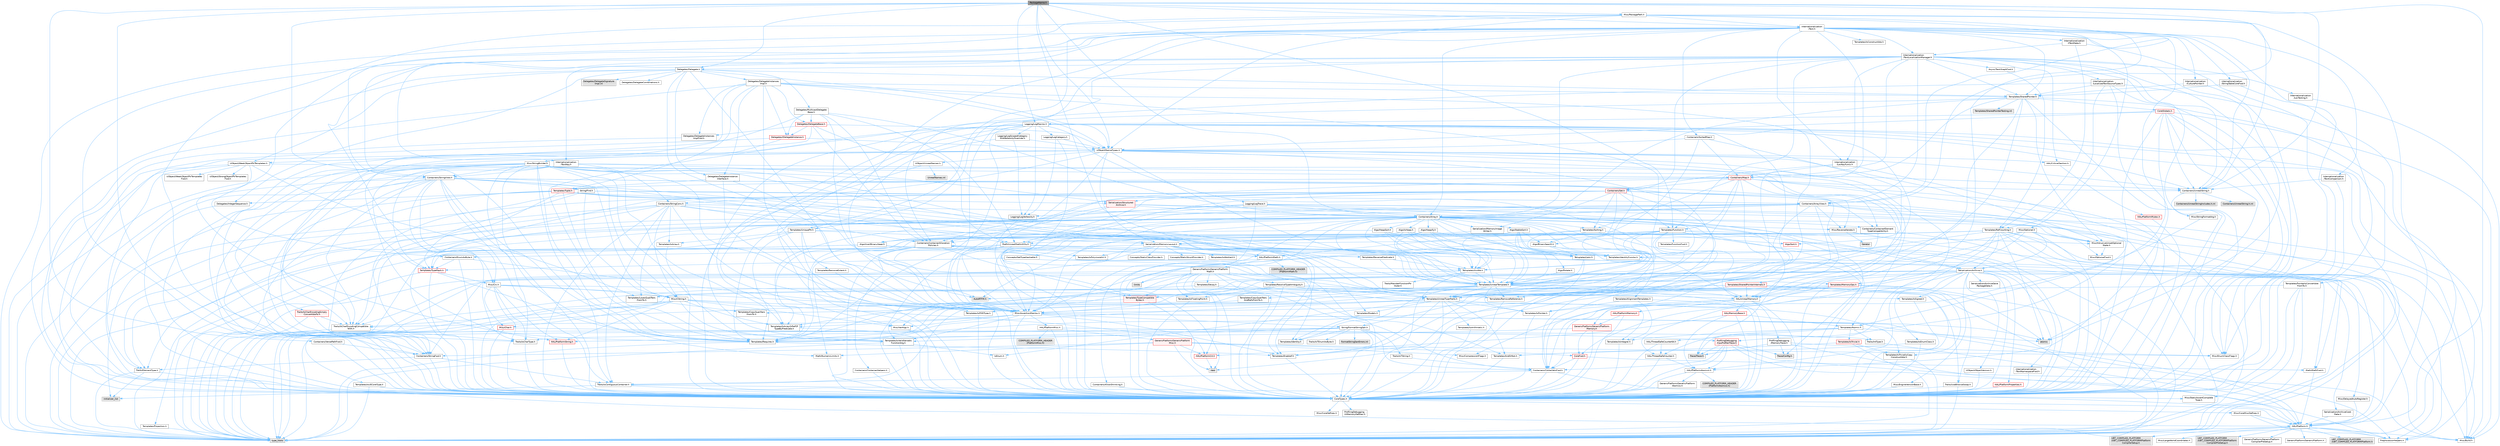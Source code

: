 digraph "PackageName.h"
{
 // INTERACTIVE_SVG=YES
 // LATEX_PDF_SIZE
  bgcolor="transparent";
  edge [fontname=Helvetica,fontsize=10,labelfontname=Helvetica,labelfontsize=10];
  node [fontname=Helvetica,fontsize=10,shape=box,height=0.2,width=0.4];
  Node1 [id="Node000001",label="PackageName.h",height=0.2,width=0.4,color="gray40", fillcolor="grey60", style="filled", fontcolor="black",tooltip=" "];
  Node1 -> Node2 [id="edge1_Node000001_Node000002",color="steelblue1",style="solid",tooltip=" "];
  Node2 [id="Node000002",label="Containers/Array.h",height=0.2,width=0.4,color="grey40", fillcolor="white", style="filled",URL="$df/dd0/Array_8h.html",tooltip=" "];
  Node2 -> Node3 [id="edge2_Node000002_Node000003",color="steelblue1",style="solid",tooltip=" "];
  Node3 [id="Node000003",label="CoreTypes.h",height=0.2,width=0.4,color="grey40", fillcolor="white", style="filled",URL="$dc/dec/CoreTypes_8h.html",tooltip=" "];
  Node3 -> Node4 [id="edge3_Node000003_Node000004",color="steelblue1",style="solid",tooltip=" "];
  Node4 [id="Node000004",label="HAL/Platform.h",height=0.2,width=0.4,color="grey40", fillcolor="white", style="filled",URL="$d9/dd0/Platform_8h.html",tooltip=" "];
  Node4 -> Node5 [id="edge4_Node000004_Node000005",color="steelblue1",style="solid",tooltip=" "];
  Node5 [id="Node000005",label="Misc/Build.h",height=0.2,width=0.4,color="grey40", fillcolor="white", style="filled",URL="$d3/dbb/Build_8h.html",tooltip=" "];
  Node4 -> Node6 [id="edge5_Node000004_Node000006",color="steelblue1",style="solid",tooltip=" "];
  Node6 [id="Node000006",label="Misc/LargeWorldCoordinates.h",height=0.2,width=0.4,color="grey40", fillcolor="white", style="filled",URL="$d2/dcb/LargeWorldCoordinates_8h.html",tooltip=" "];
  Node4 -> Node7 [id="edge6_Node000004_Node000007",color="steelblue1",style="solid",tooltip=" "];
  Node7 [id="Node000007",label="type_traits",height=0.2,width=0.4,color="grey60", fillcolor="#E0E0E0", style="filled",tooltip=" "];
  Node4 -> Node8 [id="edge7_Node000004_Node000008",color="steelblue1",style="solid",tooltip=" "];
  Node8 [id="Node000008",label="PreprocessorHelpers.h",height=0.2,width=0.4,color="grey40", fillcolor="white", style="filled",URL="$db/ddb/PreprocessorHelpers_8h.html",tooltip=" "];
  Node4 -> Node9 [id="edge8_Node000004_Node000009",color="steelblue1",style="solid",tooltip=" "];
  Node9 [id="Node000009",label="UBT_COMPILED_PLATFORM\l/UBT_COMPILED_PLATFORMPlatform\lCompilerPreSetup.h",height=0.2,width=0.4,color="grey60", fillcolor="#E0E0E0", style="filled",tooltip=" "];
  Node4 -> Node10 [id="edge9_Node000004_Node000010",color="steelblue1",style="solid",tooltip=" "];
  Node10 [id="Node000010",label="GenericPlatform/GenericPlatform\lCompilerPreSetup.h",height=0.2,width=0.4,color="grey40", fillcolor="white", style="filled",URL="$d9/dc8/GenericPlatformCompilerPreSetup_8h.html",tooltip=" "];
  Node4 -> Node11 [id="edge10_Node000004_Node000011",color="steelblue1",style="solid",tooltip=" "];
  Node11 [id="Node000011",label="GenericPlatform/GenericPlatform.h",height=0.2,width=0.4,color="grey40", fillcolor="white", style="filled",URL="$d6/d84/GenericPlatform_8h.html",tooltip=" "];
  Node4 -> Node12 [id="edge11_Node000004_Node000012",color="steelblue1",style="solid",tooltip=" "];
  Node12 [id="Node000012",label="UBT_COMPILED_PLATFORM\l/UBT_COMPILED_PLATFORMPlatform.h",height=0.2,width=0.4,color="grey60", fillcolor="#E0E0E0", style="filled",tooltip=" "];
  Node4 -> Node13 [id="edge12_Node000004_Node000013",color="steelblue1",style="solid",tooltip=" "];
  Node13 [id="Node000013",label="UBT_COMPILED_PLATFORM\l/UBT_COMPILED_PLATFORMPlatform\lCompilerSetup.h",height=0.2,width=0.4,color="grey60", fillcolor="#E0E0E0", style="filled",tooltip=" "];
  Node3 -> Node14 [id="edge13_Node000003_Node000014",color="steelblue1",style="solid",tooltip=" "];
  Node14 [id="Node000014",label="ProfilingDebugging\l/UMemoryDefines.h",height=0.2,width=0.4,color="grey40", fillcolor="white", style="filled",URL="$d2/da2/UMemoryDefines_8h.html",tooltip=" "];
  Node3 -> Node15 [id="edge14_Node000003_Node000015",color="steelblue1",style="solid",tooltip=" "];
  Node15 [id="Node000015",label="Misc/CoreMiscDefines.h",height=0.2,width=0.4,color="grey40", fillcolor="white", style="filled",URL="$da/d38/CoreMiscDefines_8h.html",tooltip=" "];
  Node15 -> Node4 [id="edge15_Node000015_Node000004",color="steelblue1",style="solid",tooltip=" "];
  Node15 -> Node8 [id="edge16_Node000015_Node000008",color="steelblue1",style="solid",tooltip=" "];
  Node3 -> Node16 [id="edge17_Node000003_Node000016",color="steelblue1",style="solid",tooltip=" "];
  Node16 [id="Node000016",label="Misc/CoreDefines.h",height=0.2,width=0.4,color="grey40", fillcolor="white", style="filled",URL="$d3/dd2/CoreDefines_8h.html",tooltip=" "];
  Node2 -> Node17 [id="edge18_Node000002_Node000017",color="steelblue1",style="solid",tooltip=" "];
  Node17 [id="Node000017",label="Misc/AssertionMacros.h",height=0.2,width=0.4,color="grey40", fillcolor="white", style="filled",URL="$d0/dfa/AssertionMacros_8h.html",tooltip=" "];
  Node17 -> Node3 [id="edge19_Node000017_Node000003",color="steelblue1",style="solid",tooltip=" "];
  Node17 -> Node4 [id="edge20_Node000017_Node000004",color="steelblue1",style="solid",tooltip=" "];
  Node17 -> Node18 [id="edge21_Node000017_Node000018",color="steelblue1",style="solid",tooltip=" "];
  Node18 [id="Node000018",label="HAL/PlatformMisc.h",height=0.2,width=0.4,color="grey40", fillcolor="white", style="filled",URL="$d0/df5/PlatformMisc_8h.html",tooltip=" "];
  Node18 -> Node3 [id="edge22_Node000018_Node000003",color="steelblue1",style="solid",tooltip=" "];
  Node18 -> Node19 [id="edge23_Node000018_Node000019",color="steelblue1",style="solid",tooltip=" "];
  Node19 [id="Node000019",label="GenericPlatform/GenericPlatform\lMisc.h",height=0.2,width=0.4,color="red", fillcolor="#FFF0F0", style="filled",URL="$db/d9a/GenericPlatformMisc_8h.html",tooltip=" "];
  Node19 -> Node20 [id="edge24_Node000019_Node000020",color="steelblue1",style="solid",tooltip=" "];
  Node20 [id="Node000020",label="Containers/StringFwd.h",height=0.2,width=0.4,color="grey40", fillcolor="white", style="filled",URL="$df/d37/StringFwd_8h.html",tooltip=" "];
  Node20 -> Node3 [id="edge25_Node000020_Node000003",color="steelblue1",style="solid",tooltip=" "];
  Node20 -> Node21 [id="edge26_Node000020_Node000021",color="steelblue1",style="solid",tooltip=" "];
  Node21 [id="Node000021",label="Traits/ElementType.h",height=0.2,width=0.4,color="grey40", fillcolor="white", style="filled",URL="$d5/d4f/ElementType_8h.html",tooltip=" "];
  Node21 -> Node4 [id="edge27_Node000021_Node000004",color="steelblue1",style="solid",tooltip=" "];
  Node21 -> Node22 [id="edge28_Node000021_Node000022",color="steelblue1",style="solid",tooltip=" "];
  Node22 [id="Node000022",label="initializer_list",height=0.2,width=0.4,color="grey60", fillcolor="#E0E0E0", style="filled",tooltip=" "];
  Node21 -> Node7 [id="edge29_Node000021_Node000007",color="steelblue1",style="solid",tooltip=" "];
  Node20 -> Node23 [id="edge30_Node000020_Node000023",color="steelblue1",style="solid",tooltip=" "];
  Node23 [id="Node000023",label="Traits/IsContiguousContainer.h",height=0.2,width=0.4,color="grey40", fillcolor="white", style="filled",URL="$d5/d3c/IsContiguousContainer_8h.html",tooltip=" "];
  Node23 -> Node3 [id="edge31_Node000023_Node000003",color="steelblue1",style="solid",tooltip=" "];
  Node23 -> Node24 [id="edge32_Node000023_Node000024",color="steelblue1",style="solid",tooltip=" "];
  Node24 [id="Node000024",label="Misc/StaticAssertComplete\lType.h",height=0.2,width=0.4,color="grey40", fillcolor="white", style="filled",URL="$d5/d4e/StaticAssertCompleteType_8h.html",tooltip=" "];
  Node23 -> Node22 [id="edge33_Node000023_Node000022",color="steelblue1",style="solid",tooltip=" "];
  Node19 -> Node25 [id="edge34_Node000019_Node000025",color="steelblue1",style="solid",tooltip=" "];
  Node25 [id="Node000025",label="CoreFwd.h",height=0.2,width=0.4,color="red", fillcolor="#FFF0F0", style="filled",URL="$d1/d1e/CoreFwd_8h.html",tooltip=" "];
  Node25 -> Node3 [id="edge35_Node000025_Node000003",color="steelblue1",style="solid",tooltip=" "];
  Node25 -> Node26 [id="edge36_Node000025_Node000026",color="steelblue1",style="solid",tooltip=" "];
  Node26 [id="Node000026",label="Containers/ContainersFwd.h",height=0.2,width=0.4,color="grey40", fillcolor="white", style="filled",URL="$d4/d0a/ContainersFwd_8h.html",tooltip=" "];
  Node26 -> Node4 [id="edge37_Node000026_Node000004",color="steelblue1",style="solid",tooltip=" "];
  Node26 -> Node3 [id="edge38_Node000026_Node000003",color="steelblue1",style="solid",tooltip=" "];
  Node26 -> Node23 [id="edge39_Node000026_Node000023",color="steelblue1",style="solid",tooltip=" "];
  Node25 -> Node27 [id="edge40_Node000025_Node000027",color="steelblue1",style="solid",tooltip=" "];
  Node27 [id="Node000027",label="Math/MathFwd.h",height=0.2,width=0.4,color="grey40", fillcolor="white", style="filled",URL="$d2/d10/MathFwd_8h.html",tooltip=" "];
  Node27 -> Node4 [id="edge41_Node000027_Node000004",color="steelblue1",style="solid",tooltip=" "];
  Node19 -> Node3 [id="edge42_Node000019_Node000003",color="steelblue1",style="solid",tooltip=" "];
  Node19 -> Node30 [id="edge43_Node000019_Node000030",color="steelblue1",style="solid",tooltip=" "];
  Node30 [id="Node000030",label="HAL/PlatformCrt.h",height=0.2,width=0.4,color="red", fillcolor="#FFF0F0", style="filled",URL="$d8/d75/PlatformCrt_8h.html",tooltip=" "];
  Node30 -> Node31 [id="edge44_Node000030_Node000031",color="steelblue1",style="solid",tooltip=" "];
  Node31 [id="Node000031",label="new",height=0.2,width=0.4,color="grey60", fillcolor="#E0E0E0", style="filled",tooltip=" "];
  Node19 -> Node40 [id="edge45_Node000019_Node000040",color="steelblue1",style="solid",tooltip=" "];
  Node40 [id="Node000040",label="Math/NumericLimits.h",height=0.2,width=0.4,color="grey40", fillcolor="white", style="filled",URL="$df/d1b/NumericLimits_8h.html",tooltip=" "];
  Node40 -> Node3 [id="edge46_Node000040_Node000003",color="steelblue1",style="solid",tooltip=" "];
  Node19 -> Node41 [id="edge47_Node000019_Node000041",color="steelblue1",style="solid",tooltip=" "];
  Node41 [id="Node000041",label="Misc/CompressionFlags.h",height=0.2,width=0.4,color="grey40", fillcolor="white", style="filled",URL="$d9/d76/CompressionFlags_8h.html",tooltip=" "];
  Node19 -> Node42 [id="edge48_Node000019_Node000042",color="steelblue1",style="solid",tooltip=" "];
  Node42 [id="Node000042",label="Misc/EnumClassFlags.h",height=0.2,width=0.4,color="grey40", fillcolor="white", style="filled",URL="$d8/de7/EnumClassFlags_8h.html",tooltip=" "];
  Node18 -> Node45 [id="edge49_Node000018_Node000045",color="steelblue1",style="solid",tooltip=" "];
  Node45 [id="Node000045",label="COMPILED_PLATFORM_HEADER\l(PlatformMisc.h)",height=0.2,width=0.4,color="grey60", fillcolor="#E0E0E0", style="filled",tooltip=" "];
  Node18 -> Node46 [id="edge50_Node000018_Node000046",color="steelblue1",style="solid",tooltip=" "];
  Node46 [id="Node000046",label="ProfilingDebugging\l/CpuProfilerTrace.h",height=0.2,width=0.4,color="red", fillcolor="#FFF0F0", style="filled",URL="$da/dcb/CpuProfilerTrace_8h.html",tooltip=" "];
  Node46 -> Node3 [id="edge51_Node000046_Node000003",color="steelblue1",style="solid",tooltip=" "];
  Node46 -> Node26 [id="edge52_Node000046_Node000026",color="steelblue1",style="solid",tooltip=" "];
  Node46 -> Node47 [id="edge53_Node000046_Node000047",color="steelblue1",style="solid",tooltip=" "];
  Node47 [id="Node000047",label="HAL/PlatformAtomics.h",height=0.2,width=0.4,color="grey40", fillcolor="white", style="filled",URL="$d3/d36/PlatformAtomics_8h.html",tooltip=" "];
  Node47 -> Node3 [id="edge54_Node000047_Node000003",color="steelblue1",style="solid",tooltip=" "];
  Node47 -> Node48 [id="edge55_Node000047_Node000048",color="steelblue1",style="solid",tooltip=" "];
  Node48 [id="Node000048",label="GenericPlatform/GenericPlatform\lAtomics.h",height=0.2,width=0.4,color="grey40", fillcolor="white", style="filled",URL="$da/d72/GenericPlatformAtomics_8h.html",tooltip=" "];
  Node48 -> Node3 [id="edge56_Node000048_Node000003",color="steelblue1",style="solid",tooltip=" "];
  Node47 -> Node49 [id="edge57_Node000047_Node000049",color="steelblue1",style="solid",tooltip=" "];
  Node49 [id="Node000049",label="COMPILED_PLATFORM_HEADER\l(PlatformAtomics.h)",height=0.2,width=0.4,color="grey60", fillcolor="#E0E0E0", style="filled",tooltip=" "];
  Node46 -> Node8 [id="edge58_Node000046_Node000008",color="steelblue1",style="solid",tooltip=" "];
  Node46 -> Node5 [id="edge59_Node000046_Node000005",color="steelblue1",style="solid",tooltip=" "];
  Node46 -> Node50 [id="edge60_Node000046_Node000050",color="steelblue1",style="solid",tooltip=" "];
  Node50 [id="Node000050",label="Trace/Config.h",height=0.2,width=0.4,color="grey60", fillcolor="#E0E0E0", style="filled",tooltip=" "];
  Node46 -> Node53 [id="edge61_Node000046_Node000053",color="steelblue1",style="solid",tooltip=" "];
  Node53 [id="Node000053",label="Trace/Trace.h",height=0.2,width=0.4,color="grey60", fillcolor="#E0E0E0", style="filled",tooltip=" "];
  Node17 -> Node8 [id="edge62_Node000017_Node000008",color="steelblue1",style="solid",tooltip=" "];
  Node17 -> Node54 [id="edge63_Node000017_Node000054",color="steelblue1",style="solid",tooltip=" "];
  Node54 [id="Node000054",label="Templates/EnableIf.h",height=0.2,width=0.4,color="grey40", fillcolor="white", style="filled",URL="$d7/d60/EnableIf_8h.html",tooltip=" "];
  Node54 -> Node3 [id="edge64_Node000054_Node000003",color="steelblue1",style="solid",tooltip=" "];
  Node17 -> Node55 [id="edge65_Node000017_Node000055",color="steelblue1",style="solid",tooltip=" "];
  Node55 [id="Node000055",label="Templates/IsArrayOrRefOf\lTypeByPredicate.h",height=0.2,width=0.4,color="grey40", fillcolor="white", style="filled",URL="$d6/da1/IsArrayOrRefOfTypeByPredicate_8h.html",tooltip=" "];
  Node55 -> Node3 [id="edge66_Node000055_Node000003",color="steelblue1",style="solid",tooltip=" "];
  Node17 -> Node56 [id="edge67_Node000017_Node000056",color="steelblue1",style="solid",tooltip=" "];
  Node56 [id="Node000056",label="Templates/IsValidVariadic\lFunctionArg.h",height=0.2,width=0.4,color="grey40", fillcolor="white", style="filled",URL="$d0/dc8/IsValidVariadicFunctionArg_8h.html",tooltip=" "];
  Node56 -> Node3 [id="edge68_Node000056_Node000003",color="steelblue1",style="solid",tooltip=" "];
  Node56 -> Node57 [id="edge69_Node000056_Node000057",color="steelblue1",style="solid",tooltip=" "];
  Node57 [id="Node000057",label="IsEnum.h",height=0.2,width=0.4,color="grey40", fillcolor="white", style="filled",URL="$d4/de5/IsEnum_8h.html",tooltip=" "];
  Node56 -> Node7 [id="edge70_Node000056_Node000007",color="steelblue1",style="solid",tooltip=" "];
  Node17 -> Node58 [id="edge71_Node000017_Node000058",color="steelblue1",style="solid",tooltip=" "];
  Node58 [id="Node000058",label="Traits/IsCharEncodingCompatible\lWith.h",height=0.2,width=0.4,color="grey40", fillcolor="white", style="filled",URL="$df/dd1/IsCharEncodingCompatibleWith_8h.html",tooltip=" "];
  Node58 -> Node7 [id="edge72_Node000058_Node000007",color="steelblue1",style="solid",tooltip=" "];
  Node58 -> Node59 [id="edge73_Node000058_Node000059",color="steelblue1",style="solid",tooltip=" "];
  Node59 [id="Node000059",label="Traits/IsCharType.h",height=0.2,width=0.4,color="grey40", fillcolor="white", style="filled",URL="$db/d51/IsCharType_8h.html",tooltip=" "];
  Node59 -> Node3 [id="edge74_Node000059_Node000003",color="steelblue1",style="solid",tooltip=" "];
  Node17 -> Node60 [id="edge75_Node000017_Node000060",color="steelblue1",style="solid",tooltip=" "];
  Node60 [id="Node000060",label="Misc/VarArgs.h",height=0.2,width=0.4,color="grey40", fillcolor="white", style="filled",URL="$d5/d6f/VarArgs_8h.html",tooltip=" "];
  Node60 -> Node3 [id="edge76_Node000060_Node000003",color="steelblue1",style="solid",tooltip=" "];
  Node17 -> Node61 [id="edge77_Node000017_Node000061",color="steelblue1",style="solid",tooltip=" "];
  Node61 [id="Node000061",label="String/FormatStringSan.h",height=0.2,width=0.4,color="grey40", fillcolor="white", style="filled",URL="$d3/d8b/FormatStringSan_8h.html",tooltip=" "];
  Node61 -> Node7 [id="edge78_Node000061_Node000007",color="steelblue1",style="solid",tooltip=" "];
  Node61 -> Node3 [id="edge79_Node000061_Node000003",color="steelblue1",style="solid",tooltip=" "];
  Node61 -> Node62 [id="edge80_Node000061_Node000062",color="steelblue1",style="solid",tooltip=" "];
  Node62 [id="Node000062",label="Templates/Requires.h",height=0.2,width=0.4,color="grey40", fillcolor="white", style="filled",URL="$dc/d96/Requires_8h.html",tooltip=" "];
  Node62 -> Node54 [id="edge81_Node000062_Node000054",color="steelblue1",style="solid",tooltip=" "];
  Node62 -> Node7 [id="edge82_Node000062_Node000007",color="steelblue1",style="solid",tooltip=" "];
  Node61 -> Node63 [id="edge83_Node000061_Node000063",color="steelblue1",style="solid",tooltip=" "];
  Node63 [id="Node000063",label="Templates/Identity.h",height=0.2,width=0.4,color="grey40", fillcolor="white", style="filled",URL="$d0/dd5/Identity_8h.html",tooltip=" "];
  Node61 -> Node56 [id="edge84_Node000061_Node000056",color="steelblue1",style="solid",tooltip=" "];
  Node61 -> Node59 [id="edge85_Node000061_Node000059",color="steelblue1",style="solid",tooltip=" "];
  Node61 -> Node64 [id="edge86_Node000061_Node000064",color="steelblue1",style="solid",tooltip=" "];
  Node64 [id="Node000064",label="Traits/IsTEnumAsByte.h",height=0.2,width=0.4,color="grey40", fillcolor="white", style="filled",URL="$d1/de6/IsTEnumAsByte_8h.html",tooltip=" "];
  Node61 -> Node65 [id="edge87_Node000061_Node000065",color="steelblue1",style="solid",tooltip=" "];
  Node65 [id="Node000065",label="Traits/IsTString.h",height=0.2,width=0.4,color="grey40", fillcolor="white", style="filled",URL="$d0/df8/IsTString_8h.html",tooltip=" "];
  Node65 -> Node26 [id="edge88_Node000065_Node000026",color="steelblue1",style="solid",tooltip=" "];
  Node61 -> Node26 [id="edge89_Node000061_Node000026",color="steelblue1",style="solid",tooltip=" "];
  Node61 -> Node66 [id="edge90_Node000061_Node000066",color="steelblue1",style="solid",tooltip=" "];
  Node66 [id="Node000066",label="FormatStringSanErrors.inl",height=0.2,width=0.4,color="grey60", fillcolor="#E0E0E0", style="filled",tooltip=" "];
  Node17 -> Node67 [id="edge91_Node000017_Node000067",color="steelblue1",style="solid",tooltip=" "];
  Node67 [id="Node000067",label="atomic",height=0.2,width=0.4,color="grey60", fillcolor="#E0E0E0", style="filled",tooltip=" "];
  Node2 -> Node68 [id="edge92_Node000002_Node000068",color="steelblue1",style="solid",tooltip=" "];
  Node68 [id="Node000068",label="Misc/IntrusiveUnsetOptional\lState.h",height=0.2,width=0.4,color="grey40", fillcolor="white", style="filled",URL="$d2/d0a/IntrusiveUnsetOptionalState_8h.html",tooltip=" "];
  Node68 -> Node69 [id="edge93_Node000068_Node000069",color="steelblue1",style="solid",tooltip=" "];
  Node69 [id="Node000069",label="Misc/OptionalFwd.h",height=0.2,width=0.4,color="grey40", fillcolor="white", style="filled",URL="$dc/d50/OptionalFwd_8h.html",tooltip=" "];
  Node2 -> Node70 [id="edge94_Node000002_Node000070",color="steelblue1",style="solid",tooltip=" "];
  Node70 [id="Node000070",label="Misc/ReverseIterate.h",height=0.2,width=0.4,color="grey40", fillcolor="white", style="filled",URL="$db/de3/ReverseIterate_8h.html",tooltip=" "];
  Node70 -> Node4 [id="edge95_Node000070_Node000004",color="steelblue1",style="solid",tooltip=" "];
  Node70 -> Node71 [id="edge96_Node000070_Node000071",color="steelblue1",style="solid",tooltip=" "];
  Node71 [id="Node000071",label="iterator",height=0.2,width=0.4,color="grey60", fillcolor="#E0E0E0", style="filled",tooltip=" "];
  Node2 -> Node72 [id="edge97_Node000002_Node000072",color="steelblue1",style="solid",tooltip=" "];
  Node72 [id="Node000072",label="HAL/UnrealMemory.h",height=0.2,width=0.4,color="grey40", fillcolor="white", style="filled",URL="$d9/d96/UnrealMemory_8h.html",tooltip=" "];
  Node72 -> Node3 [id="edge98_Node000072_Node000003",color="steelblue1",style="solid",tooltip=" "];
  Node72 -> Node73 [id="edge99_Node000072_Node000073",color="steelblue1",style="solid",tooltip=" "];
  Node73 [id="Node000073",label="GenericPlatform/GenericPlatform\lMemory.h",height=0.2,width=0.4,color="red", fillcolor="#FFF0F0", style="filled",URL="$dd/d22/GenericPlatformMemory_8h.html",tooltip=" "];
  Node73 -> Node25 [id="edge100_Node000073_Node000025",color="steelblue1",style="solid",tooltip=" "];
  Node73 -> Node3 [id="edge101_Node000073_Node000003",color="steelblue1",style="solid",tooltip=" "];
  Node73 -> Node74 [id="edge102_Node000073_Node000074",color="steelblue1",style="solid",tooltip=" "];
  Node74 [id="Node000074",label="HAL/PlatformString.h",height=0.2,width=0.4,color="red", fillcolor="#FFF0F0", style="filled",URL="$db/db5/PlatformString_8h.html",tooltip=" "];
  Node74 -> Node3 [id="edge103_Node000074_Node000003",color="steelblue1",style="solid",tooltip=" "];
  Node72 -> Node76 [id="edge104_Node000072_Node000076",color="steelblue1",style="solid",tooltip=" "];
  Node76 [id="Node000076",label="HAL/MemoryBase.h",height=0.2,width=0.4,color="red", fillcolor="#FFF0F0", style="filled",URL="$d6/d9f/MemoryBase_8h.html",tooltip=" "];
  Node76 -> Node3 [id="edge105_Node000076_Node000003",color="steelblue1",style="solid",tooltip=" "];
  Node76 -> Node47 [id="edge106_Node000076_Node000047",color="steelblue1",style="solid",tooltip=" "];
  Node76 -> Node30 [id="edge107_Node000076_Node000030",color="steelblue1",style="solid",tooltip=" "];
  Node76 -> Node80 [id="edge108_Node000076_Node000080",color="steelblue1",style="solid",tooltip=" "];
  Node80 [id="Node000080",label="Templates/Atomic.h",height=0.2,width=0.4,color="grey40", fillcolor="white", style="filled",URL="$d3/d91/Atomic_8h.html",tooltip=" "];
  Node80 -> Node81 [id="edge109_Node000080_Node000081",color="steelblue1",style="solid",tooltip=" "];
  Node81 [id="Node000081",label="HAL/ThreadSafeCounter.h",height=0.2,width=0.4,color="grey40", fillcolor="white", style="filled",URL="$dc/dc9/ThreadSafeCounter_8h.html",tooltip=" "];
  Node81 -> Node3 [id="edge110_Node000081_Node000003",color="steelblue1",style="solid",tooltip=" "];
  Node81 -> Node47 [id="edge111_Node000081_Node000047",color="steelblue1",style="solid",tooltip=" "];
  Node80 -> Node82 [id="edge112_Node000080_Node000082",color="steelblue1",style="solid",tooltip=" "];
  Node82 [id="Node000082",label="HAL/ThreadSafeCounter64.h",height=0.2,width=0.4,color="grey40", fillcolor="white", style="filled",URL="$d0/d12/ThreadSafeCounter64_8h.html",tooltip=" "];
  Node82 -> Node3 [id="edge113_Node000082_Node000003",color="steelblue1",style="solid",tooltip=" "];
  Node82 -> Node81 [id="edge114_Node000082_Node000081",color="steelblue1",style="solid",tooltip=" "];
  Node80 -> Node83 [id="edge115_Node000080_Node000083",color="steelblue1",style="solid",tooltip=" "];
  Node83 [id="Node000083",label="Templates/IsIntegral.h",height=0.2,width=0.4,color="grey40", fillcolor="white", style="filled",URL="$da/d64/IsIntegral_8h.html",tooltip=" "];
  Node83 -> Node3 [id="edge116_Node000083_Node000003",color="steelblue1",style="solid",tooltip=" "];
  Node80 -> Node84 [id="edge117_Node000080_Node000084",color="steelblue1",style="solid",tooltip=" "];
  Node84 [id="Node000084",label="Templates/IsTrivial.h",height=0.2,width=0.4,color="red", fillcolor="#FFF0F0", style="filled",URL="$da/d4c/IsTrivial_8h.html",tooltip=" "];
  Node84 -> Node85 [id="edge118_Node000084_Node000085",color="steelblue1",style="solid",tooltip=" "];
  Node85 [id="Node000085",label="Templates/AndOrNot.h",height=0.2,width=0.4,color="grey40", fillcolor="white", style="filled",URL="$db/d0a/AndOrNot_8h.html",tooltip=" "];
  Node85 -> Node3 [id="edge119_Node000085_Node000003",color="steelblue1",style="solid",tooltip=" "];
  Node84 -> Node86 [id="edge120_Node000084_Node000086",color="steelblue1",style="solid",tooltip=" "];
  Node86 [id="Node000086",label="Templates/IsTriviallyCopy\lConstructible.h",height=0.2,width=0.4,color="grey40", fillcolor="white", style="filled",URL="$d3/d78/IsTriviallyCopyConstructible_8h.html",tooltip=" "];
  Node86 -> Node3 [id="edge121_Node000086_Node000003",color="steelblue1",style="solid",tooltip=" "];
  Node86 -> Node7 [id="edge122_Node000086_Node000007",color="steelblue1",style="solid",tooltip=" "];
  Node84 -> Node7 [id="edge123_Node000084_Node000007",color="steelblue1",style="solid",tooltip=" "];
  Node80 -> Node88 [id="edge124_Node000080_Node000088",color="steelblue1",style="solid",tooltip=" "];
  Node88 [id="Node000088",label="Traits/IntType.h",height=0.2,width=0.4,color="grey40", fillcolor="white", style="filled",URL="$d7/deb/IntType_8h.html",tooltip=" "];
  Node88 -> Node4 [id="edge125_Node000088_Node000004",color="steelblue1",style="solid",tooltip=" "];
  Node80 -> Node67 [id="edge126_Node000080_Node000067",color="steelblue1",style="solid",tooltip=" "];
  Node72 -> Node89 [id="edge127_Node000072_Node000089",color="steelblue1",style="solid",tooltip=" "];
  Node89 [id="Node000089",label="HAL/PlatformMemory.h",height=0.2,width=0.4,color="red", fillcolor="#FFF0F0", style="filled",URL="$de/d68/PlatformMemory_8h.html",tooltip=" "];
  Node89 -> Node3 [id="edge128_Node000089_Node000003",color="steelblue1",style="solid",tooltip=" "];
  Node89 -> Node73 [id="edge129_Node000089_Node000073",color="steelblue1",style="solid",tooltip=" "];
  Node72 -> Node91 [id="edge130_Node000072_Node000091",color="steelblue1",style="solid",tooltip=" "];
  Node91 [id="Node000091",label="ProfilingDebugging\l/MemoryTrace.h",height=0.2,width=0.4,color="grey40", fillcolor="white", style="filled",URL="$da/dd7/MemoryTrace_8h.html",tooltip=" "];
  Node91 -> Node4 [id="edge131_Node000091_Node000004",color="steelblue1",style="solid",tooltip=" "];
  Node91 -> Node42 [id="edge132_Node000091_Node000042",color="steelblue1",style="solid",tooltip=" "];
  Node91 -> Node50 [id="edge133_Node000091_Node000050",color="steelblue1",style="solid",tooltip=" "];
  Node91 -> Node53 [id="edge134_Node000091_Node000053",color="steelblue1",style="solid",tooltip=" "];
  Node72 -> Node92 [id="edge135_Node000072_Node000092",color="steelblue1",style="solid",tooltip=" "];
  Node92 [id="Node000092",label="Templates/IsPointer.h",height=0.2,width=0.4,color="grey40", fillcolor="white", style="filled",URL="$d7/d05/IsPointer_8h.html",tooltip=" "];
  Node92 -> Node3 [id="edge136_Node000092_Node000003",color="steelblue1",style="solid",tooltip=" "];
  Node2 -> Node93 [id="edge137_Node000002_Node000093",color="steelblue1",style="solid",tooltip=" "];
  Node93 [id="Node000093",label="Templates/UnrealTypeTraits.h",height=0.2,width=0.4,color="grey40", fillcolor="white", style="filled",URL="$d2/d2d/UnrealTypeTraits_8h.html",tooltip=" "];
  Node93 -> Node3 [id="edge138_Node000093_Node000003",color="steelblue1",style="solid",tooltip=" "];
  Node93 -> Node92 [id="edge139_Node000093_Node000092",color="steelblue1",style="solid",tooltip=" "];
  Node93 -> Node17 [id="edge140_Node000093_Node000017",color="steelblue1",style="solid",tooltip=" "];
  Node93 -> Node85 [id="edge141_Node000093_Node000085",color="steelblue1",style="solid",tooltip=" "];
  Node93 -> Node54 [id="edge142_Node000093_Node000054",color="steelblue1",style="solid",tooltip=" "];
  Node93 -> Node94 [id="edge143_Node000093_Node000094",color="steelblue1",style="solid",tooltip=" "];
  Node94 [id="Node000094",label="Templates/IsArithmetic.h",height=0.2,width=0.4,color="grey40", fillcolor="white", style="filled",URL="$d2/d5d/IsArithmetic_8h.html",tooltip=" "];
  Node94 -> Node3 [id="edge144_Node000094_Node000003",color="steelblue1",style="solid",tooltip=" "];
  Node93 -> Node57 [id="edge145_Node000093_Node000057",color="steelblue1",style="solid",tooltip=" "];
  Node93 -> Node95 [id="edge146_Node000093_Node000095",color="steelblue1",style="solid",tooltip=" "];
  Node95 [id="Node000095",label="Templates/Models.h",height=0.2,width=0.4,color="grey40", fillcolor="white", style="filled",URL="$d3/d0c/Models_8h.html",tooltip=" "];
  Node95 -> Node63 [id="edge147_Node000095_Node000063",color="steelblue1",style="solid",tooltip=" "];
  Node93 -> Node96 [id="edge148_Node000093_Node000096",color="steelblue1",style="solid",tooltip=" "];
  Node96 [id="Node000096",label="Templates/IsPODType.h",height=0.2,width=0.4,color="grey40", fillcolor="white", style="filled",URL="$d7/db1/IsPODType_8h.html",tooltip=" "];
  Node96 -> Node3 [id="edge149_Node000096_Node000003",color="steelblue1",style="solid",tooltip=" "];
  Node93 -> Node97 [id="edge150_Node000093_Node000097",color="steelblue1",style="solid",tooltip=" "];
  Node97 [id="Node000097",label="Templates/IsUECoreType.h",height=0.2,width=0.4,color="grey40", fillcolor="white", style="filled",URL="$d1/db8/IsUECoreType_8h.html",tooltip=" "];
  Node97 -> Node3 [id="edge151_Node000097_Node000003",color="steelblue1",style="solid",tooltip=" "];
  Node97 -> Node7 [id="edge152_Node000097_Node000007",color="steelblue1",style="solid",tooltip=" "];
  Node93 -> Node86 [id="edge153_Node000093_Node000086",color="steelblue1",style="solid",tooltip=" "];
  Node2 -> Node98 [id="edge154_Node000002_Node000098",color="steelblue1",style="solid",tooltip=" "];
  Node98 [id="Node000098",label="Templates/UnrealTemplate.h",height=0.2,width=0.4,color="grey40", fillcolor="white", style="filled",URL="$d4/d24/UnrealTemplate_8h.html",tooltip=" "];
  Node98 -> Node3 [id="edge155_Node000098_Node000003",color="steelblue1",style="solid",tooltip=" "];
  Node98 -> Node92 [id="edge156_Node000098_Node000092",color="steelblue1",style="solid",tooltip=" "];
  Node98 -> Node72 [id="edge157_Node000098_Node000072",color="steelblue1",style="solid",tooltip=" "];
  Node98 -> Node99 [id="edge158_Node000098_Node000099",color="steelblue1",style="solid",tooltip=" "];
  Node99 [id="Node000099",label="Templates/CopyQualifiers\lAndRefsFromTo.h",height=0.2,width=0.4,color="grey40", fillcolor="white", style="filled",URL="$d3/db3/CopyQualifiersAndRefsFromTo_8h.html",tooltip=" "];
  Node99 -> Node100 [id="edge159_Node000099_Node000100",color="steelblue1",style="solid",tooltip=" "];
  Node100 [id="Node000100",label="Templates/CopyQualifiers\lFromTo.h",height=0.2,width=0.4,color="grey40", fillcolor="white", style="filled",URL="$d5/db4/CopyQualifiersFromTo_8h.html",tooltip=" "];
  Node98 -> Node93 [id="edge160_Node000098_Node000093",color="steelblue1",style="solid",tooltip=" "];
  Node98 -> Node101 [id="edge161_Node000098_Node000101",color="steelblue1",style="solid",tooltip=" "];
  Node101 [id="Node000101",label="Templates/RemoveReference.h",height=0.2,width=0.4,color="grey40", fillcolor="white", style="filled",URL="$da/dbe/RemoveReference_8h.html",tooltip=" "];
  Node101 -> Node3 [id="edge162_Node000101_Node000003",color="steelblue1",style="solid",tooltip=" "];
  Node98 -> Node62 [id="edge163_Node000098_Node000062",color="steelblue1",style="solid",tooltip=" "];
  Node98 -> Node102 [id="edge164_Node000098_Node000102",color="steelblue1",style="solid",tooltip=" "];
  Node102 [id="Node000102",label="Templates/TypeCompatible\lBytes.h",height=0.2,width=0.4,color="red", fillcolor="#FFF0F0", style="filled",URL="$df/d0a/TypeCompatibleBytes_8h.html",tooltip=" "];
  Node102 -> Node3 [id="edge165_Node000102_Node000003",color="steelblue1",style="solid",tooltip=" "];
  Node102 -> Node31 [id="edge166_Node000102_Node000031",color="steelblue1",style="solid",tooltip=" "];
  Node102 -> Node7 [id="edge167_Node000102_Node000007",color="steelblue1",style="solid",tooltip=" "];
  Node98 -> Node63 [id="edge168_Node000098_Node000063",color="steelblue1",style="solid",tooltip=" "];
  Node98 -> Node23 [id="edge169_Node000098_Node000023",color="steelblue1",style="solid",tooltip=" "];
  Node98 -> Node103 [id="edge170_Node000098_Node000103",color="steelblue1",style="solid",tooltip=" "];
  Node103 [id="Node000103",label="Traits/UseBitwiseSwap.h",height=0.2,width=0.4,color="grey40", fillcolor="white", style="filled",URL="$db/df3/UseBitwiseSwap_8h.html",tooltip=" "];
  Node103 -> Node3 [id="edge171_Node000103_Node000003",color="steelblue1",style="solid",tooltip=" "];
  Node103 -> Node7 [id="edge172_Node000103_Node000007",color="steelblue1",style="solid",tooltip=" "];
  Node98 -> Node7 [id="edge173_Node000098_Node000007",color="steelblue1",style="solid",tooltip=" "];
  Node2 -> Node104 [id="edge174_Node000002_Node000104",color="steelblue1",style="solid",tooltip=" "];
  Node104 [id="Node000104",label="Containers/AllowShrinking.h",height=0.2,width=0.4,color="grey40", fillcolor="white", style="filled",URL="$d7/d1a/AllowShrinking_8h.html",tooltip=" "];
  Node104 -> Node3 [id="edge175_Node000104_Node000003",color="steelblue1",style="solid",tooltip=" "];
  Node2 -> Node105 [id="edge176_Node000002_Node000105",color="steelblue1",style="solid",tooltip=" "];
  Node105 [id="Node000105",label="Containers/ContainerAllocation\lPolicies.h",height=0.2,width=0.4,color="grey40", fillcolor="white", style="filled",URL="$d7/dff/ContainerAllocationPolicies_8h.html",tooltip=" "];
  Node105 -> Node3 [id="edge177_Node000105_Node000003",color="steelblue1",style="solid",tooltip=" "];
  Node105 -> Node106 [id="edge178_Node000105_Node000106",color="steelblue1",style="solid",tooltip=" "];
  Node106 [id="Node000106",label="Containers/ContainerHelpers.h",height=0.2,width=0.4,color="grey40", fillcolor="white", style="filled",URL="$d7/d33/ContainerHelpers_8h.html",tooltip=" "];
  Node106 -> Node3 [id="edge179_Node000106_Node000003",color="steelblue1",style="solid",tooltip=" "];
  Node105 -> Node105 [id="edge180_Node000105_Node000105",color="steelblue1",style="solid",tooltip=" "];
  Node105 -> Node107 [id="edge181_Node000105_Node000107",color="steelblue1",style="solid",tooltip=" "];
  Node107 [id="Node000107",label="HAL/PlatformMath.h",height=0.2,width=0.4,color="grey40", fillcolor="white", style="filled",URL="$dc/d53/PlatformMath_8h.html",tooltip=" "];
  Node107 -> Node3 [id="edge182_Node000107_Node000003",color="steelblue1",style="solid",tooltip=" "];
  Node107 -> Node108 [id="edge183_Node000107_Node000108",color="steelblue1",style="solid",tooltip=" "];
  Node108 [id="Node000108",label="GenericPlatform/GenericPlatform\lMath.h",height=0.2,width=0.4,color="grey40", fillcolor="white", style="filled",URL="$d5/d79/GenericPlatformMath_8h.html",tooltip=" "];
  Node108 -> Node3 [id="edge184_Node000108_Node000003",color="steelblue1",style="solid",tooltip=" "];
  Node108 -> Node26 [id="edge185_Node000108_Node000026",color="steelblue1",style="solid",tooltip=" "];
  Node108 -> Node30 [id="edge186_Node000108_Node000030",color="steelblue1",style="solid",tooltip=" "];
  Node108 -> Node85 [id="edge187_Node000108_Node000085",color="steelblue1",style="solid",tooltip=" "];
  Node108 -> Node109 [id="edge188_Node000108_Node000109",color="steelblue1",style="solid",tooltip=" "];
  Node109 [id="Node000109",label="Templates/Decay.h",height=0.2,width=0.4,color="grey40", fillcolor="white", style="filled",URL="$dd/d0f/Decay_8h.html",tooltip=" "];
  Node109 -> Node3 [id="edge189_Node000109_Node000003",color="steelblue1",style="solid",tooltip=" "];
  Node109 -> Node101 [id="edge190_Node000109_Node000101",color="steelblue1",style="solid",tooltip=" "];
  Node109 -> Node7 [id="edge191_Node000109_Node000007",color="steelblue1",style="solid",tooltip=" "];
  Node108 -> Node110 [id="edge192_Node000108_Node000110",color="steelblue1",style="solid",tooltip=" "];
  Node110 [id="Node000110",label="Templates/IsFloatingPoint.h",height=0.2,width=0.4,color="grey40", fillcolor="white", style="filled",URL="$d3/d11/IsFloatingPoint_8h.html",tooltip=" "];
  Node110 -> Node3 [id="edge193_Node000110_Node000003",color="steelblue1",style="solid",tooltip=" "];
  Node108 -> Node93 [id="edge194_Node000108_Node000093",color="steelblue1",style="solid",tooltip=" "];
  Node108 -> Node62 [id="edge195_Node000108_Node000062",color="steelblue1",style="solid",tooltip=" "];
  Node108 -> Node111 [id="edge196_Node000108_Node000111",color="steelblue1",style="solid",tooltip=" "];
  Node111 [id="Node000111",label="Templates/ResolveTypeAmbiguity.h",height=0.2,width=0.4,color="grey40", fillcolor="white", style="filled",URL="$df/d1f/ResolveTypeAmbiguity_8h.html",tooltip=" "];
  Node111 -> Node3 [id="edge197_Node000111_Node000003",color="steelblue1",style="solid",tooltip=" "];
  Node111 -> Node110 [id="edge198_Node000111_Node000110",color="steelblue1",style="solid",tooltip=" "];
  Node111 -> Node93 [id="edge199_Node000111_Node000093",color="steelblue1",style="solid",tooltip=" "];
  Node111 -> Node112 [id="edge200_Node000111_Node000112",color="steelblue1",style="solid",tooltip=" "];
  Node112 [id="Node000112",label="Templates/IsSigned.h",height=0.2,width=0.4,color="grey40", fillcolor="white", style="filled",URL="$d8/dd8/IsSigned_8h.html",tooltip=" "];
  Node112 -> Node3 [id="edge201_Node000112_Node000003",color="steelblue1",style="solid",tooltip=" "];
  Node111 -> Node83 [id="edge202_Node000111_Node000083",color="steelblue1",style="solid",tooltip=" "];
  Node111 -> Node62 [id="edge203_Node000111_Node000062",color="steelblue1",style="solid",tooltip=" "];
  Node108 -> Node102 [id="edge204_Node000108_Node000102",color="steelblue1",style="solid",tooltip=" "];
  Node108 -> Node113 [id="edge205_Node000108_Node000113",color="steelblue1",style="solid",tooltip=" "];
  Node113 [id="Node000113",label="limits",height=0.2,width=0.4,color="grey60", fillcolor="#E0E0E0", style="filled",tooltip=" "];
  Node108 -> Node7 [id="edge206_Node000108_Node000007",color="steelblue1",style="solid",tooltip=" "];
  Node107 -> Node114 [id="edge207_Node000107_Node000114",color="steelblue1",style="solid",tooltip=" "];
  Node114 [id="Node000114",label="COMPILED_PLATFORM_HEADER\l(PlatformMath.h)",height=0.2,width=0.4,color="grey60", fillcolor="#E0E0E0", style="filled",tooltip=" "];
  Node105 -> Node72 [id="edge208_Node000105_Node000072",color="steelblue1",style="solid",tooltip=" "];
  Node105 -> Node40 [id="edge209_Node000105_Node000040",color="steelblue1",style="solid",tooltip=" "];
  Node105 -> Node17 [id="edge210_Node000105_Node000017",color="steelblue1",style="solid",tooltip=" "];
  Node105 -> Node115 [id="edge211_Node000105_Node000115",color="steelblue1",style="solid",tooltip=" "];
  Node115 [id="Node000115",label="Templates/IsPolymorphic.h",height=0.2,width=0.4,color="grey40", fillcolor="white", style="filled",URL="$dc/d20/IsPolymorphic_8h.html",tooltip=" "];
  Node105 -> Node116 [id="edge212_Node000105_Node000116",color="steelblue1",style="solid",tooltip=" "];
  Node116 [id="Node000116",label="Templates/MemoryOps.h",height=0.2,width=0.4,color="red", fillcolor="#FFF0F0", style="filled",URL="$db/dea/MemoryOps_8h.html",tooltip=" "];
  Node116 -> Node3 [id="edge213_Node000116_Node000003",color="steelblue1",style="solid",tooltip=" "];
  Node116 -> Node72 [id="edge214_Node000116_Node000072",color="steelblue1",style="solid",tooltip=" "];
  Node116 -> Node86 [id="edge215_Node000116_Node000086",color="steelblue1",style="solid",tooltip=" "];
  Node116 -> Node62 [id="edge216_Node000116_Node000062",color="steelblue1",style="solid",tooltip=" "];
  Node116 -> Node93 [id="edge217_Node000116_Node000093",color="steelblue1",style="solid",tooltip=" "];
  Node116 -> Node103 [id="edge218_Node000116_Node000103",color="steelblue1",style="solid",tooltip=" "];
  Node116 -> Node31 [id="edge219_Node000116_Node000031",color="steelblue1",style="solid",tooltip=" "];
  Node116 -> Node7 [id="edge220_Node000116_Node000007",color="steelblue1",style="solid",tooltip=" "];
  Node105 -> Node102 [id="edge221_Node000105_Node000102",color="steelblue1",style="solid",tooltip=" "];
  Node105 -> Node7 [id="edge222_Node000105_Node000007",color="steelblue1",style="solid",tooltip=" "];
  Node2 -> Node117 [id="edge223_Node000002_Node000117",color="steelblue1",style="solid",tooltip=" "];
  Node117 [id="Node000117",label="Containers/ContainerElement\lTypeCompatibility.h",height=0.2,width=0.4,color="grey40", fillcolor="white", style="filled",URL="$df/ddf/ContainerElementTypeCompatibility_8h.html",tooltip=" "];
  Node117 -> Node3 [id="edge224_Node000117_Node000003",color="steelblue1",style="solid",tooltip=" "];
  Node117 -> Node93 [id="edge225_Node000117_Node000093",color="steelblue1",style="solid",tooltip=" "];
  Node2 -> Node118 [id="edge226_Node000002_Node000118",color="steelblue1",style="solid",tooltip=" "];
  Node118 [id="Node000118",label="Serialization/Archive.h",height=0.2,width=0.4,color="grey40", fillcolor="white", style="filled",URL="$d7/d3b/Archive_8h.html",tooltip=" "];
  Node118 -> Node25 [id="edge227_Node000118_Node000025",color="steelblue1",style="solid",tooltip=" "];
  Node118 -> Node3 [id="edge228_Node000118_Node000003",color="steelblue1",style="solid",tooltip=" "];
  Node118 -> Node119 [id="edge229_Node000118_Node000119",color="steelblue1",style="solid",tooltip=" "];
  Node119 [id="Node000119",label="HAL/PlatformProperties.h",height=0.2,width=0.4,color="red", fillcolor="#FFF0F0", style="filled",URL="$d9/db0/PlatformProperties_8h.html",tooltip=" "];
  Node119 -> Node3 [id="edge230_Node000119_Node000003",color="steelblue1",style="solid",tooltip=" "];
  Node118 -> Node122 [id="edge231_Node000118_Node000122",color="steelblue1",style="solid",tooltip=" "];
  Node122 [id="Node000122",label="Internationalization\l/TextNamespaceFwd.h",height=0.2,width=0.4,color="grey40", fillcolor="white", style="filled",URL="$d8/d97/TextNamespaceFwd_8h.html",tooltip=" "];
  Node122 -> Node3 [id="edge232_Node000122_Node000003",color="steelblue1",style="solid",tooltip=" "];
  Node118 -> Node27 [id="edge233_Node000118_Node000027",color="steelblue1",style="solid",tooltip=" "];
  Node118 -> Node17 [id="edge234_Node000118_Node000017",color="steelblue1",style="solid",tooltip=" "];
  Node118 -> Node5 [id="edge235_Node000118_Node000005",color="steelblue1",style="solid",tooltip=" "];
  Node118 -> Node41 [id="edge236_Node000118_Node000041",color="steelblue1",style="solid",tooltip=" "];
  Node118 -> Node123 [id="edge237_Node000118_Node000123",color="steelblue1",style="solid",tooltip=" "];
  Node123 [id="Node000123",label="Misc/EngineVersionBase.h",height=0.2,width=0.4,color="grey40", fillcolor="white", style="filled",URL="$d5/d2b/EngineVersionBase_8h.html",tooltip=" "];
  Node123 -> Node3 [id="edge238_Node000123_Node000003",color="steelblue1",style="solid",tooltip=" "];
  Node118 -> Node60 [id="edge239_Node000118_Node000060",color="steelblue1",style="solid",tooltip=" "];
  Node118 -> Node124 [id="edge240_Node000118_Node000124",color="steelblue1",style="solid",tooltip=" "];
  Node124 [id="Node000124",label="Serialization/ArchiveCook\lData.h",height=0.2,width=0.4,color="grey40", fillcolor="white", style="filled",URL="$dc/db6/ArchiveCookData_8h.html",tooltip=" "];
  Node124 -> Node4 [id="edge241_Node000124_Node000004",color="steelblue1",style="solid",tooltip=" "];
  Node118 -> Node125 [id="edge242_Node000118_Node000125",color="steelblue1",style="solid",tooltip=" "];
  Node125 [id="Node000125",label="Serialization/ArchiveSave\lPackageData.h",height=0.2,width=0.4,color="grey40", fillcolor="white", style="filled",URL="$d1/d37/ArchiveSavePackageData_8h.html",tooltip=" "];
  Node118 -> Node54 [id="edge243_Node000118_Node000054",color="steelblue1",style="solid",tooltip=" "];
  Node118 -> Node55 [id="edge244_Node000118_Node000055",color="steelblue1",style="solid",tooltip=" "];
  Node118 -> Node126 [id="edge245_Node000118_Node000126",color="steelblue1",style="solid",tooltip=" "];
  Node126 [id="Node000126",label="Templates/IsEnumClass.h",height=0.2,width=0.4,color="grey40", fillcolor="white", style="filled",URL="$d7/d15/IsEnumClass_8h.html",tooltip=" "];
  Node126 -> Node3 [id="edge246_Node000126_Node000003",color="steelblue1",style="solid",tooltip=" "];
  Node126 -> Node85 [id="edge247_Node000126_Node000085",color="steelblue1",style="solid",tooltip=" "];
  Node118 -> Node112 [id="edge248_Node000118_Node000112",color="steelblue1",style="solid",tooltip=" "];
  Node118 -> Node56 [id="edge249_Node000118_Node000056",color="steelblue1",style="solid",tooltip=" "];
  Node118 -> Node98 [id="edge250_Node000118_Node000098",color="steelblue1",style="solid",tooltip=" "];
  Node118 -> Node58 [id="edge251_Node000118_Node000058",color="steelblue1",style="solid",tooltip=" "];
  Node118 -> Node127 [id="edge252_Node000118_Node000127",color="steelblue1",style="solid",tooltip=" "];
  Node127 [id="Node000127",label="UObject/ObjectVersion.h",height=0.2,width=0.4,color="grey40", fillcolor="white", style="filled",URL="$da/d63/ObjectVersion_8h.html",tooltip=" "];
  Node127 -> Node3 [id="edge253_Node000127_Node000003",color="steelblue1",style="solid",tooltip=" "];
  Node2 -> Node128 [id="edge254_Node000002_Node000128",color="steelblue1",style="solid",tooltip=" "];
  Node128 [id="Node000128",label="Serialization/MemoryImage\lWriter.h",height=0.2,width=0.4,color="grey40", fillcolor="white", style="filled",URL="$d0/d08/MemoryImageWriter_8h.html",tooltip=" "];
  Node128 -> Node3 [id="edge255_Node000128_Node000003",color="steelblue1",style="solid",tooltip=" "];
  Node128 -> Node129 [id="edge256_Node000128_Node000129",color="steelblue1",style="solid",tooltip=" "];
  Node129 [id="Node000129",label="Serialization/MemoryLayout.h",height=0.2,width=0.4,color="grey40", fillcolor="white", style="filled",URL="$d7/d66/MemoryLayout_8h.html",tooltip=" "];
  Node129 -> Node130 [id="edge257_Node000129_Node000130",color="steelblue1",style="solid",tooltip=" "];
  Node130 [id="Node000130",label="Concepts/StaticClassProvider.h",height=0.2,width=0.4,color="grey40", fillcolor="white", style="filled",URL="$dd/d83/StaticClassProvider_8h.html",tooltip=" "];
  Node129 -> Node131 [id="edge258_Node000129_Node000131",color="steelblue1",style="solid",tooltip=" "];
  Node131 [id="Node000131",label="Concepts/StaticStructProvider.h",height=0.2,width=0.4,color="grey40", fillcolor="white", style="filled",URL="$d5/d77/StaticStructProvider_8h.html",tooltip=" "];
  Node129 -> Node132 [id="edge259_Node000129_Node000132",color="steelblue1",style="solid",tooltip=" "];
  Node132 [id="Node000132",label="Containers/EnumAsByte.h",height=0.2,width=0.4,color="grey40", fillcolor="white", style="filled",URL="$d6/d9a/EnumAsByte_8h.html",tooltip=" "];
  Node132 -> Node3 [id="edge260_Node000132_Node000003",color="steelblue1",style="solid",tooltip=" "];
  Node132 -> Node96 [id="edge261_Node000132_Node000096",color="steelblue1",style="solid",tooltip=" "];
  Node132 -> Node133 [id="edge262_Node000132_Node000133",color="steelblue1",style="solid",tooltip=" "];
  Node133 [id="Node000133",label="Templates/TypeHash.h",height=0.2,width=0.4,color="red", fillcolor="#FFF0F0", style="filled",URL="$d1/d62/TypeHash_8h.html",tooltip=" "];
  Node133 -> Node3 [id="edge263_Node000133_Node000003",color="steelblue1",style="solid",tooltip=" "];
  Node133 -> Node62 [id="edge264_Node000133_Node000062",color="steelblue1",style="solid",tooltip=" "];
  Node133 -> Node134 [id="edge265_Node000133_Node000134",color="steelblue1",style="solid",tooltip=" "];
  Node134 [id="Node000134",label="Misc/Crc.h",height=0.2,width=0.4,color="grey40", fillcolor="white", style="filled",URL="$d4/dd2/Crc_8h.html",tooltip=" "];
  Node134 -> Node3 [id="edge266_Node000134_Node000003",color="steelblue1",style="solid",tooltip=" "];
  Node134 -> Node74 [id="edge267_Node000134_Node000074",color="steelblue1",style="solid",tooltip=" "];
  Node134 -> Node17 [id="edge268_Node000134_Node000017",color="steelblue1",style="solid",tooltip=" "];
  Node134 -> Node135 [id="edge269_Node000134_Node000135",color="steelblue1",style="solid",tooltip=" "];
  Node135 [id="Node000135",label="Misc/CString.h",height=0.2,width=0.4,color="grey40", fillcolor="white", style="filled",URL="$d2/d49/CString_8h.html",tooltip=" "];
  Node135 -> Node3 [id="edge270_Node000135_Node000003",color="steelblue1",style="solid",tooltip=" "];
  Node135 -> Node30 [id="edge271_Node000135_Node000030",color="steelblue1",style="solid",tooltip=" "];
  Node135 -> Node74 [id="edge272_Node000135_Node000074",color="steelblue1",style="solid",tooltip=" "];
  Node135 -> Node17 [id="edge273_Node000135_Node000017",color="steelblue1",style="solid",tooltip=" "];
  Node135 -> Node136 [id="edge274_Node000135_Node000136",color="steelblue1",style="solid",tooltip=" "];
  Node136 [id="Node000136",label="Misc/Char.h",height=0.2,width=0.4,color="red", fillcolor="#FFF0F0", style="filled",URL="$d0/d58/Char_8h.html",tooltip=" "];
  Node136 -> Node3 [id="edge275_Node000136_Node000003",color="steelblue1",style="solid",tooltip=" "];
  Node136 -> Node88 [id="edge276_Node000136_Node000088",color="steelblue1",style="solid",tooltip=" "];
  Node136 -> Node7 [id="edge277_Node000136_Node000007",color="steelblue1",style="solid",tooltip=" "];
  Node135 -> Node60 [id="edge278_Node000135_Node000060",color="steelblue1",style="solid",tooltip=" "];
  Node135 -> Node55 [id="edge279_Node000135_Node000055",color="steelblue1",style="solid",tooltip=" "];
  Node135 -> Node56 [id="edge280_Node000135_Node000056",color="steelblue1",style="solid",tooltip=" "];
  Node135 -> Node58 [id="edge281_Node000135_Node000058",color="steelblue1",style="solid",tooltip=" "];
  Node134 -> Node136 [id="edge282_Node000134_Node000136",color="steelblue1",style="solid",tooltip=" "];
  Node134 -> Node93 [id="edge283_Node000134_Node000093",color="steelblue1",style="solid",tooltip=" "];
  Node134 -> Node59 [id="edge284_Node000134_Node000059",color="steelblue1",style="solid",tooltip=" "];
  Node133 -> Node7 [id="edge285_Node000133_Node000007",color="steelblue1",style="solid",tooltip=" "];
  Node129 -> Node20 [id="edge286_Node000129_Node000020",color="steelblue1",style="solid",tooltip=" "];
  Node129 -> Node72 [id="edge287_Node000129_Node000072",color="steelblue1",style="solid",tooltip=" "];
  Node129 -> Node140 [id="edge288_Node000129_Node000140",color="steelblue1",style="solid",tooltip=" "];
  Node140 [id="Node000140",label="Misc/DelayedAutoRegister.h",height=0.2,width=0.4,color="grey40", fillcolor="white", style="filled",URL="$d1/dda/DelayedAutoRegister_8h.html",tooltip=" "];
  Node140 -> Node4 [id="edge289_Node000140_Node000004",color="steelblue1",style="solid",tooltip=" "];
  Node129 -> Node54 [id="edge290_Node000129_Node000054",color="steelblue1",style="solid",tooltip=" "];
  Node129 -> Node141 [id="edge291_Node000129_Node000141",color="steelblue1",style="solid",tooltip=" "];
  Node141 [id="Node000141",label="Templates/IsAbstract.h",height=0.2,width=0.4,color="grey40", fillcolor="white", style="filled",URL="$d8/db7/IsAbstract_8h.html",tooltip=" "];
  Node129 -> Node115 [id="edge292_Node000129_Node000115",color="steelblue1",style="solid",tooltip=" "];
  Node129 -> Node95 [id="edge293_Node000129_Node000095",color="steelblue1",style="solid",tooltip=" "];
  Node129 -> Node98 [id="edge294_Node000129_Node000098",color="steelblue1",style="solid",tooltip=" "];
  Node2 -> Node142 [id="edge295_Node000002_Node000142",color="steelblue1",style="solid",tooltip=" "];
  Node142 [id="Node000142",label="Algo/Heapify.h",height=0.2,width=0.4,color="grey40", fillcolor="white", style="filled",URL="$d0/d2a/Heapify_8h.html",tooltip=" "];
  Node142 -> Node143 [id="edge296_Node000142_Node000143",color="steelblue1",style="solid",tooltip=" "];
  Node143 [id="Node000143",label="Algo/Impl/BinaryHeap.h",height=0.2,width=0.4,color="grey40", fillcolor="white", style="filled",URL="$d7/da3/Algo_2Impl_2BinaryHeap_8h.html",tooltip=" "];
  Node143 -> Node144 [id="edge297_Node000143_Node000144",color="steelblue1",style="solid",tooltip=" "];
  Node144 [id="Node000144",label="Templates/Invoke.h",height=0.2,width=0.4,color="grey40", fillcolor="white", style="filled",URL="$d7/deb/Invoke_8h.html",tooltip=" "];
  Node144 -> Node3 [id="edge298_Node000144_Node000003",color="steelblue1",style="solid",tooltip=" "];
  Node144 -> Node145 [id="edge299_Node000144_Node000145",color="steelblue1",style="solid",tooltip=" "];
  Node145 [id="Node000145",label="Traits/MemberFunctionPtr\lOuter.h",height=0.2,width=0.4,color="grey40", fillcolor="white", style="filled",URL="$db/da7/MemberFunctionPtrOuter_8h.html",tooltip=" "];
  Node144 -> Node98 [id="edge300_Node000144_Node000098",color="steelblue1",style="solid",tooltip=" "];
  Node144 -> Node7 [id="edge301_Node000144_Node000007",color="steelblue1",style="solid",tooltip=" "];
  Node143 -> Node146 [id="edge302_Node000143_Node000146",color="steelblue1",style="solid",tooltip=" "];
  Node146 [id="Node000146",label="Templates/Projection.h",height=0.2,width=0.4,color="grey40", fillcolor="white", style="filled",URL="$d7/df0/Projection_8h.html",tooltip=" "];
  Node146 -> Node7 [id="edge303_Node000146_Node000007",color="steelblue1",style="solid",tooltip=" "];
  Node143 -> Node147 [id="edge304_Node000143_Node000147",color="steelblue1",style="solid",tooltip=" "];
  Node147 [id="Node000147",label="Templates/ReversePredicate.h",height=0.2,width=0.4,color="grey40", fillcolor="white", style="filled",URL="$d8/d28/ReversePredicate_8h.html",tooltip=" "];
  Node147 -> Node144 [id="edge305_Node000147_Node000144",color="steelblue1",style="solid",tooltip=" "];
  Node147 -> Node98 [id="edge306_Node000147_Node000098",color="steelblue1",style="solid",tooltip=" "];
  Node143 -> Node7 [id="edge307_Node000143_Node000007",color="steelblue1",style="solid",tooltip=" "];
  Node142 -> Node148 [id="edge308_Node000142_Node000148",color="steelblue1",style="solid",tooltip=" "];
  Node148 [id="Node000148",label="Templates/IdentityFunctor.h",height=0.2,width=0.4,color="grey40", fillcolor="white", style="filled",URL="$d7/d2e/IdentityFunctor_8h.html",tooltip=" "];
  Node148 -> Node4 [id="edge309_Node000148_Node000004",color="steelblue1",style="solid",tooltip=" "];
  Node142 -> Node144 [id="edge310_Node000142_Node000144",color="steelblue1",style="solid",tooltip=" "];
  Node142 -> Node149 [id="edge311_Node000142_Node000149",color="steelblue1",style="solid",tooltip=" "];
  Node149 [id="Node000149",label="Templates/Less.h",height=0.2,width=0.4,color="grey40", fillcolor="white", style="filled",URL="$de/dc8/Less_8h.html",tooltip=" "];
  Node149 -> Node3 [id="edge312_Node000149_Node000003",color="steelblue1",style="solid",tooltip=" "];
  Node149 -> Node98 [id="edge313_Node000149_Node000098",color="steelblue1",style="solid",tooltip=" "];
  Node142 -> Node98 [id="edge314_Node000142_Node000098",color="steelblue1",style="solid",tooltip=" "];
  Node2 -> Node150 [id="edge315_Node000002_Node000150",color="steelblue1",style="solid",tooltip=" "];
  Node150 [id="Node000150",label="Algo/HeapSort.h",height=0.2,width=0.4,color="grey40", fillcolor="white", style="filled",URL="$d3/d92/HeapSort_8h.html",tooltip=" "];
  Node150 -> Node143 [id="edge316_Node000150_Node000143",color="steelblue1",style="solid",tooltip=" "];
  Node150 -> Node148 [id="edge317_Node000150_Node000148",color="steelblue1",style="solid",tooltip=" "];
  Node150 -> Node149 [id="edge318_Node000150_Node000149",color="steelblue1",style="solid",tooltip=" "];
  Node150 -> Node98 [id="edge319_Node000150_Node000098",color="steelblue1",style="solid",tooltip=" "];
  Node2 -> Node151 [id="edge320_Node000002_Node000151",color="steelblue1",style="solid",tooltip=" "];
  Node151 [id="Node000151",label="Algo/IsHeap.h",height=0.2,width=0.4,color="grey40", fillcolor="white", style="filled",URL="$de/d32/IsHeap_8h.html",tooltip=" "];
  Node151 -> Node143 [id="edge321_Node000151_Node000143",color="steelblue1",style="solid",tooltip=" "];
  Node151 -> Node148 [id="edge322_Node000151_Node000148",color="steelblue1",style="solid",tooltip=" "];
  Node151 -> Node144 [id="edge323_Node000151_Node000144",color="steelblue1",style="solid",tooltip=" "];
  Node151 -> Node149 [id="edge324_Node000151_Node000149",color="steelblue1",style="solid",tooltip=" "];
  Node151 -> Node98 [id="edge325_Node000151_Node000098",color="steelblue1",style="solid",tooltip=" "];
  Node2 -> Node143 [id="edge326_Node000002_Node000143",color="steelblue1",style="solid",tooltip=" "];
  Node2 -> Node152 [id="edge327_Node000002_Node000152",color="steelblue1",style="solid",tooltip=" "];
  Node152 [id="Node000152",label="Algo/StableSort.h",height=0.2,width=0.4,color="grey40", fillcolor="white", style="filled",URL="$d7/d3c/StableSort_8h.html",tooltip=" "];
  Node152 -> Node153 [id="edge328_Node000152_Node000153",color="steelblue1",style="solid",tooltip=" "];
  Node153 [id="Node000153",label="Algo/BinarySearch.h",height=0.2,width=0.4,color="grey40", fillcolor="white", style="filled",URL="$db/db4/BinarySearch_8h.html",tooltip=" "];
  Node153 -> Node148 [id="edge329_Node000153_Node000148",color="steelblue1",style="solid",tooltip=" "];
  Node153 -> Node144 [id="edge330_Node000153_Node000144",color="steelblue1",style="solid",tooltip=" "];
  Node153 -> Node149 [id="edge331_Node000153_Node000149",color="steelblue1",style="solid",tooltip=" "];
  Node152 -> Node154 [id="edge332_Node000152_Node000154",color="steelblue1",style="solid",tooltip=" "];
  Node154 [id="Node000154",label="Algo/Rotate.h",height=0.2,width=0.4,color="grey40", fillcolor="white", style="filled",URL="$dd/da7/Rotate_8h.html",tooltip=" "];
  Node154 -> Node98 [id="edge333_Node000154_Node000098",color="steelblue1",style="solid",tooltip=" "];
  Node152 -> Node148 [id="edge334_Node000152_Node000148",color="steelblue1",style="solid",tooltip=" "];
  Node152 -> Node144 [id="edge335_Node000152_Node000144",color="steelblue1",style="solid",tooltip=" "];
  Node152 -> Node149 [id="edge336_Node000152_Node000149",color="steelblue1",style="solid",tooltip=" "];
  Node152 -> Node98 [id="edge337_Node000152_Node000098",color="steelblue1",style="solid",tooltip=" "];
  Node2 -> Node155 [id="edge338_Node000002_Node000155",color="steelblue1",style="solid",tooltip=" "];
  Node155 [id="Node000155",label="Concepts/GetTypeHashable.h",height=0.2,width=0.4,color="grey40", fillcolor="white", style="filled",URL="$d3/da2/GetTypeHashable_8h.html",tooltip=" "];
  Node155 -> Node3 [id="edge339_Node000155_Node000003",color="steelblue1",style="solid",tooltip=" "];
  Node155 -> Node133 [id="edge340_Node000155_Node000133",color="steelblue1",style="solid",tooltip=" "];
  Node2 -> Node148 [id="edge341_Node000002_Node000148",color="steelblue1",style="solid",tooltip=" "];
  Node2 -> Node144 [id="edge342_Node000002_Node000144",color="steelblue1",style="solid",tooltip=" "];
  Node2 -> Node149 [id="edge343_Node000002_Node000149",color="steelblue1",style="solid",tooltip=" "];
  Node2 -> Node156 [id="edge344_Node000002_Node000156",color="steelblue1",style="solid",tooltip=" "];
  Node156 [id="Node000156",label="Templates/LosesQualifiers\lFromTo.h",height=0.2,width=0.4,color="grey40", fillcolor="white", style="filled",URL="$d2/db3/LosesQualifiersFromTo_8h.html",tooltip=" "];
  Node156 -> Node100 [id="edge345_Node000156_Node000100",color="steelblue1",style="solid",tooltip=" "];
  Node156 -> Node7 [id="edge346_Node000156_Node000007",color="steelblue1",style="solid",tooltip=" "];
  Node2 -> Node62 [id="edge347_Node000002_Node000062",color="steelblue1",style="solid",tooltip=" "];
  Node2 -> Node157 [id="edge348_Node000002_Node000157",color="steelblue1",style="solid",tooltip=" "];
  Node157 [id="Node000157",label="Templates/Sorting.h",height=0.2,width=0.4,color="grey40", fillcolor="white", style="filled",URL="$d3/d9e/Sorting_8h.html",tooltip=" "];
  Node157 -> Node3 [id="edge349_Node000157_Node000003",color="steelblue1",style="solid",tooltip=" "];
  Node157 -> Node153 [id="edge350_Node000157_Node000153",color="steelblue1",style="solid",tooltip=" "];
  Node157 -> Node158 [id="edge351_Node000157_Node000158",color="steelblue1",style="solid",tooltip=" "];
  Node158 [id="Node000158",label="Algo/Sort.h",height=0.2,width=0.4,color="red", fillcolor="#FFF0F0", style="filled",URL="$d1/d87/Sort_8h.html",tooltip=" "];
  Node157 -> Node107 [id="edge352_Node000157_Node000107",color="steelblue1",style="solid",tooltip=" "];
  Node157 -> Node149 [id="edge353_Node000157_Node000149",color="steelblue1",style="solid",tooltip=" "];
  Node2 -> Node161 [id="edge354_Node000002_Node000161",color="steelblue1",style="solid",tooltip=" "];
  Node161 [id="Node000161",label="Templates/AlignmentTemplates.h",height=0.2,width=0.4,color="grey40", fillcolor="white", style="filled",URL="$dd/d32/AlignmentTemplates_8h.html",tooltip=" "];
  Node161 -> Node3 [id="edge355_Node000161_Node000003",color="steelblue1",style="solid",tooltip=" "];
  Node161 -> Node83 [id="edge356_Node000161_Node000083",color="steelblue1",style="solid",tooltip=" "];
  Node161 -> Node92 [id="edge357_Node000161_Node000092",color="steelblue1",style="solid",tooltip=" "];
  Node2 -> Node21 [id="edge358_Node000002_Node000021",color="steelblue1",style="solid",tooltip=" "];
  Node2 -> Node113 [id="edge359_Node000002_Node000113",color="steelblue1",style="solid",tooltip=" "];
  Node2 -> Node7 [id="edge360_Node000002_Node000007",color="steelblue1",style="solid",tooltip=" "];
  Node1 -> Node162 [id="edge361_Node000001_Node000162",color="steelblue1",style="solid",tooltip=" "];
  Node162 [id="Node000162",label="Containers/ArrayView.h",height=0.2,width=0.4,color="grey40", fillcolor="white", style="filled",URL="$d7/df4/ArrayView_8h.html",tooltip=" "];
  Node162 -> Node3 [id="edge362_Node000162_Node000003",color="steelblue1",style="solid",tooltip=" "];
  Node162 -> Node26 [id="edge363_Node000162_Node000026",color="steelblue1",style="solid",tooltip=" "];
  Node162 -> Node17 [id="edge364_Node000162_Node000017",color="steelblue1",style="solid",tooltip=" "];
  Node162 -> Node70 [id="edge365_Node000162_Node000070",color="steelblue1",style="solid",tooltip=" "];
  Node162 -> Node68 [id="edge366_Node000162_Node000068",color="steelblue1",style="solid",tooltip=" "];
  Node162 -> Node144 [id="edge367_Node000162_Node000144",color="steelblue1",style="solid",tooltip=" "];
  Node162 -> Node93 [id="edge368_Node000162_Node000093",color="steelblue1",style="solid",tooltip=" "];
  Node162 -> Node21 [id="edge369_Node000162_Node000021",color="steelblue1",style="solid",tooltip=" "];
  Node162 -> Node2 [id="edge370_Node000162_Node000002",color="steelblue1",style="solid",tooltip=" "];
  Node162 -> Node160 [id="edge371_Node000162_Node000160",color="steelblue1",style="solid",tooltip=" "];
  Node160 [id="Node000160",label="Math/UnrealMathUtility.h",height=0.2,width=0.4,color="grey40", fillcolor="white", style="filled",URL="$db/db8/UnrealMathUtility_8h.html",tooltip=" "];
  Node160 -> Node3 [id="edge372_Node000160_Node000003",color="steelblue1",style="solid",tooltip=" "];
  Node160 -> Node17 [id="edge373_Node000160_Node000017",color="steelblue1",style="solid",tooltip=" "];
  Node160 -> Node107 [id="edge374_Node000160_Node000107",color="steelblue1",style="solid",tooltip=" "];
  Node160 -> Node27 [id="edge375_Node000160_Node000027",color="steelblue1",style="solid",tooltip=" "];
  Node160 -> Node63 [id="edge376_Node000160_Node000063",color="steelblue1",style="solid",tooltip=" "];
  Node160 -> Node62 [id="edge377_Node000160_Node000062",color="steelblue1",style="solid",tooltip=" "];
  Node162 -> Node7 [id="edge378_Node000162_Node000007",color="steelblue1",style="solid",tooltip=" "];
  Node1 -> Node20 [id="edge379_Node000001_Node000020",color="steelblue1",style="solid",tooltip=" "];
  Node1 -> Node163 [id="edge380_Node000001_Node000163",color="steelblue1",style="solid",tooltip=" "];
  Node163 [id="Node000163",label="Containers/StringView.h",height=0.2,width=0.4,color="grey40", fillcolor="white", style="filled",URL="$dd/dea/StringView_8h.html",tooltip=" "];
  Node163 -> Node3 [id="edge381_Node000163_Node000003",color="steelblue1",style="solid",tooltip=" "];
  Node163 -> Node20 [id="edge382_Node000163_Node000020",color="steelblue1",style="solid",tooltip=" "];
  Node163 -> Node72 [id="edge383_Node000163_Node000072",color="steelblue1",style="solid",tooltip=" "];
  Node163 -> Node40 [id="edge384_Node000163_Node000040",color="steelblue1",style="solid",tooltip=" "];
  Node163 -> Node160 [id="edge385_Node000163_Node000160",color="steelblue1",style="solid",tooltip=" "];
  Node163 -> Node134 [id="edge386_Node000163_Node000134",color="steelblue1",style="solid",tooltip=" "];
  Node163 -> Node135 [id="edge387_Node000163_Node000135",color="steelblue1",style="solid",tooltip=" "];
  Node163 -> Node70 [id="edge388_Node000163_Node000070",color="steelblue1",style="solid",tooltip=" "];
  Node163 -> Node164 [id="edge389_Node000163_Node000164",color="steelblue1",style="solid",tooltip=" "];
  Node164 [id="Node000164",label="String/Find.h",height=0.2,width=0.4,color="grey40", fillcolor="white", style="filled",URL="$d7/dda/String_2Find_8h.html",tooltip=" "];
  Node164 -> Node162 [id="edge390_Node000164_Node000162",color="steelblue1",style="solid",tooltip=" "];
  Node164 -> Node26 [id="edge391_Node000164_Node000026",color="steelblue1",style="solid",tooltip=" "];
  Node164 -> Node20 [id="edge392_Node000164_Node000020",color="steelblue1",style="solid",tooltip=" "];
  Node164 -> Node3 [id="edge393_Node000164_Node000003",color="steelblue1",style="solid",tooltip=" "];
  Node164 -> Node135 [id="edge394_Node000164_Node000135",color="steelblue1",style="solid",tooltip=" "];
  Node163 -> Node62 [id="edge395_Node000163_Node000062",color="steelblue1",style="solid",tooltip=" "];
  Node163 -> Node98 [id="edge396_Node000163_Node000098",color="steelblue1",style="solid",tooltip=" "];
  Node163 -> Node21 [id="edge397_Node000163_Node000021",color="steelblue1",style="solid",tooltip=" "];
  Node163 -> Node58 [id="edge398_Node000163_Node000058",color="steelblue1",style="solid",tooltip=" "];
  Node163 -> Node59 [id="edge399_Node000163_Node000059",color="steelblue1",style="solid",tooltip=" "];
  Node163 -> Node23 [id="edge400_Node000163_Node000023",color="steelblue1",style="solid",tooltip=" "];
  Node163 -> Node7 [id="edge401_Node000163_Node000007",color="steelblue1",style="solid",tooltip=" "];
  Node1 -> Node165 [id="edge402_Node000001_Node000165",color="steelblue1",style="solid",tooltip=" "];
  Node165 [id="Node000165",label="Containers/UnrealString.h",height=0.2,width=0.4,color="grey40", fillcolor="white", style="filled",URL="$d5/dba/UnrealString_8h.html",tooltip=" "];
  Node165 -> Node166 [id="edge403_Node000165_Node000166",color="steelblue1",style="solid",tooltip=" "];
  Node166 [id="Node000166",label="Containers/UnrealStringIncludes.h.inl",height=0.2,width=0.4,color="grey60", fillcolor="#E0E0E0", style="filled",tooltip=" "];
  Node165 -> Node167 [id="edge404_Node000165_Node000167",color="steelblue1",style="solid",tooltip=" "];
  Node167 [id="Node000167",label="Containers/UnrealString.h.inl",height=0.2,width=0.4,color="grey60", fillcolor="#E0E0E0", style="filled",tooltip=" "];
  Node165 -> Node168 [id="edge405_Node000165_Node000168",color="steelblue1",style="solid",tooltip=" "];
  Node168 [id="Node000168",label="Misc/StringFormatArg.h",height=0.2,width=0.4,color="grey40", fillcolor="white", style="filled",URL="$d2/d16/StringFormatArg_8h.html",tooltip=" "];
  Node168 -> Node26 [id="edge406_Node000168_Node000026",color="steelblue1",style="solid",tooltip=" "];
  Node1 -> Node169 [id="edge407_Node000001_Node000169",color="steelblue1",style="solid",tooltip=" "];
  Node169 [id="Node000169",label="Containers/VersePathFwd.h",height=0.2,width=0.4,color="grey40", fillcolor="white", style="filled",URL="$d0/d99/VersePathFwd_8h.html",tooltip=" "];
  Node169 -> Node3 [id="edge408_Node000169_Node000003",color="steelblue1",style="solid",tooltip=" "];
  Node169 -> Node20 [id="edge409_Node000169_Node000020",color="steelblue1",style="solid",tooltip=" "];
  Node1 -> Node170 [id="edge410_Node000001_Node000170",color="steelblue1",style="solid",tooltip=" "];
  Node170 [id="Node000170",label="Delegates/Delegate.h",height=0.2,width=0.4,color="grey40", fillcolor="white", style="filled",URL="$d4/d80/Delegate_8h.html",tooltip=" "];
  Node170 -> Node3 [id="edge411_Node000170_Node000003",color="steelblue1",style="solid",tooltip=" "];
  Node170 -> Node17 [id="edge412_Node000170_Node000017",color="steelblue1",style="solid",tooltip=" "];
  Node170 -> Node171 [id="edge413_Node000170_Node000171",color="steelblue1",style="solid",tooltip=" "];
  Node171 [id="Node000171",label="UObject/NameTypes.h",height=0.2,width=0.4,color="grey40", fillcolor="white", style="filled",URL="$d6/d35/NameTypes_8h.html",tooltip=" "];
  Node171 -> Node3 [id="edge414_Node000171_Node000003",color="steelblue1",style="solid",tooltip=" "];
  Node171 -> Node17 [id="edge415_Node000171_Node000017",color="steelblue1",style="solid",tooltip=" "];
  Node171 -> Node72 [id="edge416_Node000171_Node000072",color="steelblue1",style="solid",tooltip=" "];
  Node171 -> Node93 [id="edge417_Node000171_Node000093",color="steelblue1",style="solid",tooltip=" "];
  Node171 -> Node98 [id="edge418_Node000171_Node000098",color="steelblue1",style="solid",tooltip=" "];
  Node171 -> Node165 [id="edge419_Node000171_Node000165",color="steelblue1",style="solid",tooltip=" "];
  Node171 -> Node172 [id="edge420_Node000171_Node000172",color="steelblue1",style="solid",tooltip=" "];
  Node172 [id="Node000172",label="HAL/CriticalSection.h",height=0.2,width=0.4,color="grey40", fillcolor="white", style="filled",URL="$d6/d90/CriticalSection_8h.html",tooltip=" "];
  Node172 -> Node173 [id="edge421_Node000172_Node000173",color="steelblue1",style="solid",tooltip=" "];
  Node173 [id="Node000173",label="HAL/PlatformMutex.h",height=0.2,width=0.4,color="red", fillcolor="#FFF0F0", style="filled",URL="$d9/d0b/PlatformMutex_8h.html",tooltip=" "];
  Node173 -> Node3 [id="edge422_Node000173_Node000003",color="steelblue1",style="solid",tooltip=" "];
  Node171 -> Node175 [id="edge423_Node000171_Node000175",color="steelblue1",style="solid",tooltip=" "];
  Node175 [id="Node000175",label="Containers/StringConv.h",height=0.2,width=0.4,color="grey40", fillcolor="white", style="filled",URL="$d3/ddf/StringConv_8h.html",tooltip=" "];
  Node175 -> Node3 [id="edge424_Node000175_Node000003",color="steelblue1",style="solid",tooltip=" "];
  Node175 -> Node17 [id="edge425_Node000175_Node000017",color="steelblue1",style="solid",tooltip=" "];
  Node175 -> Node105 [id="edge426_Node000175_Node000105",color="steelblue1",style="solid",tooltip=" "];
  Node175 -> Node2 [id="edge427_Node000175_Node000002",color="steelblue1",style="solid",tooltip=" "];
  Node175 -> Node135 [id="edge428_Node000175_Node000135",color="steelblue1",style="solid",tooltip=" "];
  Node175 -> Node176 [id="edge429_Node000175_Node000176",color="steelblue1",style="solid",tooltip=" "];
  Node176 [id="Node000176",label="Templates/IsArray.h",height=0.2,width=0.4,color="grey40", fillcolor="white", style="filled",URL="$d8/d8d/IsArray_8h.html",tooltip=" "];
  Node176 -> Node3 [id="edge430_Node000176_Node000003",color="steelblue1",style="solid",tooltip=" "];
  Node175 -> Node98 [id="edge431_Node000175_Node000098",color="steelblue1",style="solid",tooltip=" "];
  Node175 -> Node93 [id="edge432_Node000175_Node000093",color="steelblue1",style="solid",tooltip=" "];
  Node175 -> Node21 [id="edge433_Node000175_Node000021",color="steelblue1",style="solid",tooltip=" "];
  Node175 -> Node58 [id="edge434_Node000175_Node000058",color="steelblue1",style="solid",tooltip=" "];
  Node175 -> Node23 [id="edge435_Node000175_Node000023",color="steelblue1",style="solid",tooltip=" "];
  Node175 -> Node7 [id="edge436_Node000175_Node000007",color="steelblue1",style="solid",tooltip=" "];
  Node171 -> Node20 [id="edge437_Node000171_Node000020",color="steelblue1",style="solid",tooltip=" "];
  Node171 -> Node177 [id="edge438_Node000171_Node000177",color="steelblue1",style="solid",tooltip=" "];
  Node177 [id="Node000177",label="UObject/UnrealNames.h",height=0.2,width=0.4,color="grey40", fillcolor="white", style="filled",URL="$d8/db1/UnrealNames_8h.html",tooltip=" "];
  Node177 -> Node3 [id="edge439_Node000177_Node000003",color="steelblue1",style="solid",tooltip=" "];
  Node177 -> Node178 [id="edge440_Node000177_Node000178",color="steelblue1",style="solid",tooltip=" "];
  Node178 [id="Node000178",label="UnrealNames.inl",height=0.2,width=0.4,color="grey60", fillcolor="#E0E0E0", style="filled",tooltip=" "];
  Node171 -> Node80 [id="edge441_Node000171_Node000080",color="steelblue1",style="solid",tooltip=" "];
  Node171 -> Node129 [id="edge442_Node000171_Node000129",color="steelblue1",style="solid",tooltip=" "];
  Node171 -> Node68 [id="edge443_Node000171_Node000068",color="steelblue1",style="solid",tooltip=" "];
  Node171 -> Node179 [id="edge444_Node000171_Node000179",color="steelblue1",style="solid",tooltip=" "];
  Node179 [id="Node000179",label="Misc/StringBuilder.h",height=0.2,width=0.4,color="grey40", fillcolor="white", style="filled",URL="$d4/d52/StringBuilder_8h.html",tooltip=" "];
  Node179 -> Node20 [id="edge445_Node000179_Node000020",color="steelblue1",style="solid",tooltip=" "];
  Node179 -> Node163 [id="edge446_Node000179_Node000163",color="steelblue1",style="solid",tooltip=" "];
  Node179 -> Node3 [id="edge447_Node000179_Node000003",color="steelblue1",style="solid",tooltip=" "];
  Node179 -> Node74 [id="edge448_Node000179_Node000074",color="steelblue1",style="solid",tooltip=" "];
  Node179 -> Node72 [id="edge449_Node000179_Node000072",color="steelblue1",style="solid",tooltip=" "];
  Node179 -> Node17 [id="edge450_Node000179_Node000017",color="steelblue1",style="solid",tooltip=" "];
  Node179 -> Node135 [id="edge451_Node000179_Node000135",color="steelblue1",style="solid",tooltip=" "];
  Node179 -> Node54 [id="edge452_Node000179_Node000054",color="steelblue1",style="solid",tooltip=" "];
  Node179 -> Node55 [id="edge453_Node000179_Node000055",color="steelblue1",style="solid",tooltip=" "];
  Node179 -> Node56 [id="edge454_Node000179_Node000056",color="steelblue1",style="solid",tooltip=" "];
  Node179 -> Node62 [id="edge455_Node000179_Node000062",color="steelblue1",style="solid",tooltip=" "];
  Node179 -> Node98 [id="edge456_Node000179_Node000098",color="steelblue1",style="solid",tooltip=" "];
  Node179 -> Node93 [id="edge457_Node000179_Node000093",color="steelblue1",style="solid",tooltip=" "];
  Node179 -> Node58 [id="edge458_Node000179_Node000058",color="steelblue1",style="solid",tooltip=" "];
  Node179 -> Node180 [id="edge459_Node000179_Node000180",color="steelblue1",style="solid",tooltip=" "];
  Node180 [id="Node000180",label="Traits/IsCharEncodingSimply\lConvertibleTo.h",height=0.2,width=0.4,color="red", fillcolor="#FFF0F0", style="filled",URL="$d4/dee/IsCharEncodingSimplyConvertibleTo_8h.html",tooltip=" "];
  Node180 -> Node7 [id="edge460_Node000180_Node000007",color="steelblue1",style="solid",tooltip=" "];
  Node180 -> Node58 [id="edge461_Node000180_Node000058",color="steelblue1",style="solid",tooltip=" "];
  Node180 -> Node59 [id="edge462_Node000180_Node000059",color="steelblue1",style="solid",tooltip=" "];
  Node179 -> Node59 [id="edge463_Node000179_Node000059",color="steelblue1",style="solid",tooltip=" "];
  Node179 -> Node23 [id="edge464_Node000179_Node000023",color="steelblue1",style="solid",tooltip=" "];
  Node179 -> Node7 [id="edge465_Node000179_Node000007",color="steelblue1",style="solid",tooltip=" "];
  Node171 -> Node53 [id="edge466_Node000171_Node000053",color="steelblue1",style="solid",tooltip=" "];
  Node170 -> Node182 [id="edge467_Node000170_Node000182",color="steelblue1",style="solid",tooltip=" "];
  Node182 [id="Node000182",label="Templates/SharedPointer.h",height=0.2,width=0.4,color="grey40", fillcolor="white", style="filled",URL="$d2/d17/SharedPointer_8h.html",tooltip=" "];
  Node182 -> Node3 [id="edge468_Node000182_Node000003",color="steelblue1",style="solid",tooltip=" "];
  Node182 -> Node68 [id="edge469_Node000182_Node000068",color="steelblue1",style="solid",tooltip=" "];
  Node182 -> Node183 [id="edge470_Node000182_Node000183",color="steelblue1",style="solid",tooltip=" "];
  Node183 [id="Node000183",label="Templates/PointerIsConvertible\lFromTo.h",height=0.2,width=0.4,color="grey40", fillcolor="white", style="filled",URL="$d6/d65/PointerIsConvertibleFromTo_8h.html",tooltip=" "];
  Node183 -> Node3 [id="edge471_Node000183_Node000003",color="steelblue1",style="solid",tooltip=" "];
  Node183 -> Node24 [id="edge472_Node000183_Node000024",color="steelblue1",style="solid",tooltip=" "];
  Node183 -> Node156 [id="edge473_Node000183_Node000156",color="steelblue1",style="solid",tooltip=" "];
  Node183 -> Node7 [id="edge474_Node000183_Node000007",color="steelblue1",style="solid",tooltip=" "];
  Node182 -> Node17 [id="edge475_Node000182_Node000017",color="steelblue1",style="solid",tooltip=" "];
  Node182 -> Node72 [id="edge476_Node000182_Node000072",color="steelblue1",style="solid",tooltip=" "];
  Node182 -> Node2 [id="edge477_Node000182_Node000002",color="steelblue1",style="solid",tooltip=" "];
  Node182 -> Node184 [id="edge478_Node000182_Node000184",color="steelblue1",style="solid",tooltip=" "];
  Node184 [id="Node000184",label="Containers/Map.h",height=0.2,width=0.4,color="red", fillcolor="#FFF0F0", style="filled",URL="$df/d79/Map_8h.html",tooltip=" "];
  Node184 -> Node3 [id="edge479_Node000184_Node000003",color="steelblue1",style="solid",tooltip=" "];
  Node184 -> Node117 [id="edge480_Node000184_Node000117",color="steelblue1",style="solid",tooltip=" "];
  Node184 -> Node186 [id="edge481_Node000184_Node000186",color="steelblue1",style="solid",tooltip=" "];
  Node186 [id="Node000186",label="Containers/Set.h",height=0.2,width=0.4,color="red", fillcolor="#FFF0F0", style="filled",URL="$d4/d45/Set_8h.html",tooltip=" "];
  Node186 -> Node105 [id="edge482_Node000186_Node000105",color="steelblue1",style="solid",tooltip=" "];
  Node186 -> Node117 [id="edge483_Node000186_Node000117",color="steelblue1",style="solid",tooltip=" "];
  Node186 -> Node26 [id="edge484_Node000186_Node000026",color="steelblue1",style="solid",tooltip=" "];
  Node186 -> Node160 [id="edge485_Node000186_Node000160",color="steelblue1",style="solid",tooltip=" "];
  Node186 -> Node17 [id="edge486_Node000186_Node000017",color="steelblue1",style="solid",tooltip=" "];
  Node186 -> Node128 [id="edge487_Node000186_Node000128",color="steelblue1",style="solid",tooltip=" "];
  Node186 -> Node191 [id="edge488_Node000186_Node000191",color="steelblue1",style="solid",tooltip=" "];
  Node191 [id="Node000191",label="Serialization/Structured\lArchive.h",height=0.2,width=0.4,color="red", fillcolor="#FFF0F0", style="filled",URL="$d9/d1e/StructuredArchive_8h.html",tooltip=" "];
  Node191 -> Node2 [id="edge489_Node000191_Node000002",color="steelblue1",style="solid",tooltip=" "];
  Node191 -> Node105 [id="edge490_Node000191_Node000105",color="steelblue1",style="solid",tooltip=" "];
  Node191 -> Node3 [id="edge491_Node000191_Node000003",color="steelblue1",style="solid",tooltip=" "];
  Node191 -> Node5 [id="edge492_Node000191_Node000005",color="steelblue1",style="solid",tooltip=" "];
  Node191 -> Node118 [id="edge493_Node000191_Node000118",color="steelblue1",style="solid",tooltip=" "];
  Node186 -> Node207 [id="edge494_Node000186_Node000207",color="steelblue1",style="solid",tooltip=" "];
  Node207 [id="Node000207",label="Templates/Function.h",height=0.2,width=0.4,color="grey40", fillcolor="white", style="filled",URL="$df/df5/Function_8h.html",tooltip=" "];
  Node207 -> Node3 [id="edge495_Node000207_Node000003",color="steelblue1",style="solid",tooltip=" "];
  Node207 -> Node17 [id="edge496_Node000207_Node000017",color="steelblue1",style="solid",tooltip=" "];
  Node207 -> Node68 [id="edge497_Node000207_Node000068",color="steelblue1",style="solid",tooltip=" "];
  Node207 -> Node72 [id="edge498_Node000207_Node000072",color="steelblue1",style="solid",tooltip=" "];
  Node207 -> Node208 [id="edge499_Node000207_Node000208",color="steelblue1",style="solid",tooltip=" "];
  Node208 [id="Node000208",label="Templates/FunctionFwd.h",height=0.2,width=0.4,color="grey40", fillcolor="white", style="filled",URL="$d6/d54/FunctionFwd_8h.html",tooltip=" "];
  Node207 -> Node93 [id="edge500_Node000207_Node000093",color="steelblue1",style="solid",tooltip=" "];
  Node207 -> Node144 [id="edge501_Node000207_Node000144",color="steelblue1",style="solid",tooltip=" "];
  Node207 -> Node98 [id="edge502_Node000207_Node000098",color="steelblue1",style="solid",tooltip=" "];
  Node207 -> Node62 [id="edge503_Node000207_Node000062",color="steelblue1",style="solid",tooltip=" "];
  Node207 -> Node160 [id="edge504_Node000207_Node000160",color="steelblue1",style="solid",tooltip=" "];
  Node207 -> Node31 [id="edge505_Node000207_Node000031",color="steelblue1",style="solid",tooltip=" "];
  Node207 -> Node7 [id="edge506_Node000207_Node000007",color="steelblue1",style="solid",tooltip=" "];
  Node186 -> Node157 [id="edge507_Node000186_Node000157",color="steelblue1",style="solid",tooltip=" "];
  Node186 -> Node133 [id="edge508_Node000186_Node000133",color="steelblue1",style="solid",tooltip=" "];
  Node186 -> Node98 [id="edge509_Node000186_Node000098",color="steelblue1",style="solid",tooltip=" "];
  Node186 -> Node22 [id="edge510_Node000186_Node000022",color="steelblue1",style="solid",tooltip=" "];
  Node186 -> Node7 [id="edge511_Node000186_Node000007",color="steelblue1",style="solid",tooltip=" "];
  Node184 -> Node165 [id="edge512_Node000184_Node000165",color="steelblue1",style="solid",tooltip=" "];
  Node184 -> Node17 [id="edge513_Node000184_Node000017",color="steelblue1",style="solid",tooltip=" "];
  Node184 -> Node207 [id="edge514_Node000184_Node000207",color="steelblue1",style="solid",tooltip=" "];
  Node184 -> Node157 [id="edge515_Node000184_Node000157",color="steelblue1",style="solid",tooltip=" "];
  Node184 -> Node210 [id="edge516_Node000184_Node000210",color="steelblue1",style="solid",tooltip=" "];
  Node210 [id="Node000210",label="Templates/Tuple.h",height=0.2,width=0.4,color="red", fillcolor="#FFF0F0", style="filled",URL="$d2/d4f/Tuple_8h.html",tooltip=" "];
  Node210 -> Node3 [id="edge517_Node000210_Node000003",color="steelblue1",style="solid",tooltip=" "];
  Node210 -> Node98 [id="edge518_Node000210_Node000098",color="steelblue1",style="solid",tooltip=" "];
  Node210 -> Node211 [id="edge519_Node000210_Node000211",color="steelblue1",style="solid",tooltip=" "];
  Node211 [id="Node000211",label="Delegates/IntegerSequence.h",height=0.2,width=0.4,color="grey40", fillcolor="white", style="filled",URL="$d2/dcc/IntegerSequence_8h.html",tooltip=" "];
  Node211 -> Node3 [id="edge520_Node000211_Node000003",color="steelblue1",style="solid",tooltip=" "];
  Node210 -> Node144 [id="edge521_Node000210_Node000144",color="steelblue1",style="solid",tooltip=" "];
  Node210 -> Node191 [id="edge522_Node000210_Node000191",color="steelblue1",style="solid",tooltip=" "];
  Node210 -> Node129 [id="edge523_Node000210_Node000129",color="steelblue1",style="solid",tooltip=" "];
  Node210 -> Node62 [id="edge524_Node000210_Node000062",color="steelblue1",style="solid",tooltip=" "];
  Node210 -> Node133 [id="edge525_Node000210_Node000133",color="steelblue1",style="solid",tooltip=" "];
  Node210 -> Node7 [id="edge526_Node000210_Node000007",color="steelblue1",style="solid",tooltip=" "];
  Node184 -> Node98 [id="edge527_Node000184_Node000098",color="steelblue1",style="solid",tooltip=" "];
  Node184 -> Node93 [id="edge528_Node000184_Node000093",color="steelblue1",style="solid",tooltip=" "];
  Node184 -> Node7 [id="edge529_Node000184_Node000007",color="steelblue1",style="solid",tooltip=" "];
  Node182 -> Node213 [id="edge530_Node000182_Node000213",color="steelblue1",style="solid",tooltip=" "];
  Node213 [id="Node000213",label="CoreGlobals.h",height=0.2,width=0.4,color="red", fillcolor="#FFF0F0", style="filled",URL="$d5/d8c/CoreGlobals_8h.html",tooltip=" "];
  Node213 -> Node165 [id="edge531_Node000213_Node000165",color="steelblue1",style="solid",tooltip=" "];
  Node213 -> Node3 [id="edge532_Node000213_Node000003",color="steelblue1",style="solid",tooltip=" "];
  Node213 -> Node217 [id="edge533_Node000213_Node000217",color="steelblue1",style="solid",tooltip=" "];
  Node217 [id="Node000217",label="Logging/LogMacros.h",height=0.2,width=0.4,color="grey40", fillcolor="white", style="filled",URL="$d0/d16/LogMacros_8h.html",tooltip=" "];
  Node217 -> Node165 [id="edge534_Node000217_Node000165",color="steelblue1",style="solid",tooltip=" "];
  Node217 -> Node3 [id="edge535_Node000217_Node000003",color="steelblue1",style="solid",tooltip=" "];
  Node217 -> Node8 [id="edge536_Node000217_Node000008",color="steelblue1",style="solid",tooltip=" "];
  Node217 -> Node218 [id="edge537_Node000217_Node000218",color="steelblue1",style="solid",tooltip=" "];
  Node218 [id="Node000218",label="Logging/LogCategory.h",height=0.2,width=0.4,color="grey40", fillcolor="white", style="filled",URL="$d9/d36/LogCategory_8h.html",tooltip=" "];
  Node218 -> Node3 [id="edge538_Node000218_Node000003",color="steelblue1",style="solid",tooltip=" "];
  Node218 -> Node79 [id="edge539_Node000218_Node000079",color="steelblue1",style="solid",tooltip=" "];
  Node79 [id="Node000079",label="Logging/LogVerbosity.h",height=0.2,width=0.4,color="grey40", fillcolor="white", style="filled",URL="$d2/d8f/LogVerbosity_8h.html",tooltip=" "];
  Node79 -> Node3 [id="edge540_Node000079_Node000003",color="steelblue1",style="solid",tooltip=" "];
  Node218 -> Node171 [id="edge541_Node000218_Node000171",color="steelblue1",style="solid",tooltip=" "];
  Node217 -> Node219 [id="edge542_Node000217_Node000219",color="steelblue1",style="solid",tooltip=" "];
  Node219 [id="Node000219",label="Logging/LogScopedCategory\lAndVerbosityOverride.h",height=0.2,width=0.4,color="grey40", fillcolor="white", style="filled",URL="$de/dba/LogScopedCategoryAndVerbosityOverride_8h.html",tooltip=" "];
  Node219 -> Node3 [id="edge543_Node000219_Node000003",color="steelblue1",style="solid",tooltip=" "];
  Node219 -> Node79 [id="edge544_Node000219_Node000079",color="steelblue1",style="solid",tooltip=" "];
  Node219 -> Node171 [id="edge545_Node000219_Node000171",color="steelblue1",style="solid",tooltip=" "];
  Node217 -> Node220 [id="edge546_Node000217_Node000220",color="steelblue1",style="solid",tooltip=" "];
  Node220 [id="Node000220",label="Logging/LogTrace.h",height=0.2,width=0.4,color="grey40", fillcolor="white", style="filled",URL="$d5/d91/LogTrace_8h.html",tooltip=" "];
  Node220 -> Node3 [id="edge547_Node000220_Node000003",color="steelblue1",style="solid",tooltip=" "];
  Node220 -> Node2 [id="edge548_Node000220_Node000002",color="steelblue1",style="solid",tooltip=" "];
  Node220 -> Node8 [id="edge549_Node000220_Node000008",color="steelblue1",style="solid",tooltip=" "];
  Node220 -> Node79 [id="edge550_Node000220_Node000079",color="steelblue1",style="solid",tooltip=" "];
  Node220 -> Node5 [id="edge551_Node000220_Node000005",color="steelblue1",style="solid",tooltip=" "];
  Node220 -> Node55 [id="edge552_Node000220_Node000055",color="steelblue1",style="solid",tooltip=" "];
  Node220 -> Node50 [id="edge553_Node000220_Node000050",color="steelblue1",style="solid",tooltip=" "];
  Node220 -> Node53 [id="edge554_Node000220_Node000053",color="steelblue1",style="solid",tooltip=" "];
  Node220 -> Node58 [id="edge555_Node000220_Node000058",color="steelblue1",style="solid",tooltip=" "];
  Node217 -> Node79 [id="edge556_Node000217_Node000079",color="steelblue1",style="solid",tooltip=" "];
  Node217 -> Node17 [id="edge557_Node000217_Node000017",color="steelblue1",style="solid",tooltip=" "];
  Node217 -> Node5 [id="edge558_Node000217_Node000005",color="steelblue1",style="solid",tooltip=" "];
  Node217 -> Node60 [id="edge559_Node000217_Node000060",color="steelblue1",style="solid",tooltip=" "];
  Node217 -> Node61 [id="edge560_Node000217_Node000061",color="steelblue1",style="solid",tooltip=" "];
  Node217 -> Node54 [id="edge561_Node000217_Node000054",color="steelblue1",style="solid",tooltip=" "];
  Node217 -> Node55 [id="edge562_Node000217_Node000055",color="steelblue1",style="solid",tooltip=" "];
  Node217 -> Node56 [id="edge563_Node000217_Node000056",color="steelblue1",style="solid",tooltip=" "];
  Node217 -> Node58 [id="edge564_Node000217_Node000058",color="steelblue1",style="solid",tooltip=" "];
  Node217 -> Node7 [id="edge565_Node000217_Node000007",color="steelblue1",style="solid",tooltip=" "];
  Node213 -> Node5 [id="edge566_Node000213_Node000005",color="steelblue1",style="solid",tooltip=" "];
  Node213 -> Node42 [id="edge567_Node000213_Node000042",color="steelblue1",style="solid",tooltip=" "];
  Node213 -> Node46 [id="edge568_Node000213_Node000046",color="steelblue1",style="solid",tooltip=" "];
  Node213 -> Node80 [id="edge569_Node000213_Node000080",color="steelblue1",style="solid",tooltip=" "];
  Node213 -> Node171 [id="edge570_Node000213_Node000171",color="steelblue1",style="solid",tooltip=" "];
  Node213 -> Node67 [id="edge571_Node000213_Node000067",color="steelblue1",style="solid",tooltip=" "];
  Node182 -> Node221 [id="edge572_Node000182_Node000221",color="steelblue1",style="solid",tooltip=" "];
  Node221 [id="Node000221",label="Templates/SharedPointerInternals.h",height=0.2,width=0.4,color="red", fillcolor="#FFF0F0", style="filled",URL="$de/d3a/SharedPointerInternals_8h.html",tooltip=" "];
  Node221 -> Node3 [id="edge573_Node000221_Node000003",color="steelblue1",style="solid",tooltip=" "];
  Node221 -> Node72 [id="edge574_Node000221_Node000072",color="steelblue1",style="solid",tooltip=" "];
  Node221 -> Node17 [id="edge575_Node000221_Node000017",color="steelblue1",style="solid",tooltip=" "];
  Node221 -> Node101 [id="edge576_Node000221_Node000101",color="steelblue1",style="solid",tooltip=" "];
  Node221 -> Node102 [id="edge577_Node000221_Node000102",color="steelblue1",style="solid",tooltip=" "];
  Node221 -> Node223 [id="edge578_Node000221_Node000223",color="steelblue1",style="solid",tooltip=" "];
  Node223 [id="Node000223",label="AutoRTFM.h",height=0.2,width=0.4,color="grey60", fillcolor="#E0E0E0", style="filled",tooltip=" "];
  Node221 -> Node67 [id="edge579_Node000221_Node000067",color="steelblue1",style="solid",tooltip=" "];
  Node221 -> Node7 [id="edge580_Node000221_Node000007",color="steelblue1",style="solid",tooltip=" "];
  Node182 -> Node224 [id="edge581_Node000182_Node000224",color="steelblue1",style="solid",tooltip=" "];
  Node224 [id="Node000224",label="Templates/SharedPointerTesting.inl",height=0.2,width=0.4,color="grey60", fillcolor="#E0E0E0", style="filled",tooltip=" "];
  Node170 -> Node225 [id="edge582_Node000170_Node000225",color="steelblue1",style="solid",tooltip=" "];
  Node225 [id="Node000225",label="UObject/WeakObjectPtrTemplates.h",height=0.2,width=0.4,color="grey40", fillcolor="white", style="filled",URL="$d8/d3b/WeakObjectPtrTemplates_8h.html",tooltip=" "];
  Node225 -> Node3 [id="edge583_Node000225_Node000003",color="steelblue1",style="solid",tooltip=" "];
  Node225 -> Node156 [id="edge584_Node000225_Node000156",color="steelblue1",style="solid",tooltip=" "];
  Node225 -> Node62 [id="edge585_Node000225_Node000062",color="steelblue1",style="solid",tooltip=" "];
  Node225 -> Node184 [id="edge586_Node000225_Node000184",color="steelblue1",style="solid",tooltip=" "];
  Node225 -> Node226 [id="edge587_Node000225_Node000226",color="steelblue1",style="solid",tooltip=" "];
  Node226 [id="Node000226",label="UObject/WeakObjectPtrTemplates\lFwd.h",height=0.2,width=0.4,color="grey40", fillcolor="white", style="filled",URL="$db/deb/WeakObjectPtrTemplatesFwd_8h.html",tooltip=" "];
  Node225 -> Node227 [id="edge588_Node000225_Node000227",color="steelblue1",style="solid",tooltip=" "];
  Node227 [id="Node000227",label="UObject/StrongObjectPtrTemplates\lFwd.h",height=0.2,width=0.4,color="grey40", fillcolor="white", style="filled",URL="$df/d90/StrongObjectPtrTemplatesFwd_8h.html",tooltip=" "];
  Node225 -> Node7 [id="edge589_Node000225_Node000007",color="steelblue1",style="solid",tooltip=" "];
  Node170 -> Node228 [id="edge590_Node000170_Node000228",color="steelblue1",style="solid",tooltip=" "];
  Node228 [id="Node000228",label="Delegates/MulticastDelegate\lBase.h",height=0.2,width=0.4,color="grey40", fillcolor="white", style="filled",URL="$db/d16/MulticastDelegateBase_8h.html",tooltip=" "];
  Node228 -> Node223 [id="edge591_Node000228_Node000223",color="steelblue1",style="solid",tooltip=" "];
  Node228 -> Node3 [id="edge592_Node000228_Node000003",color="steelblue1",style="solid",tooltip=" "];
  Node228 -> Node105 [id="edge593_Node000228_Node000105",color="steelblue1",style="solid",tooltip=" "];
  Node228 -> Node2 [id="edge594_Node000228_Node000002",color="steelblue1",style="solid",tooltip=" "];
  Node228 -> Node160 [id="edge595_Node000228_Node000160",color="steelblue1",style="solid",tooltip=" "];
  Node228 -> Node229 [id="edge596_Node000228_Node000229",color="steelblue1",style="solid",tooltip=" "];
  Node229 [id="Node000229",label="Delegates/IDelegateInstance.h",height=0.2,width=0.4,color="red", fillcolor="#FFF0F0", style="filled",URL="$d2/d10/IDelegateInstance_8h.html",tooltip=" "];
  Node229 -> Node3 [id="edge597_Node000229_Node000003",color="steelblue1",style="solid",tooltip=" "];
  Node229 -> Node133 [id="edge598_Node000229_Node000133",color="steelblue1",style="solid",tooltip=" "];
  Node229 -> Node171 [id="edge599_Node000229_Node000171",color="steelblue1",style="solid",tooltip=" "];
  Node228 -> Node231 [id="edge600_Node000228_Node000231",color="steelblue1",style="solid",tooltip=" "];
  Node231 [id="Node000231",label="Delegates/DelegateBase.h",height=0.2,width=0.4,color="red", fillcolor="#FFF0F0", style="filled",URL="$da/d67/DelegateBase_8h.html",tooltip=" "];
  Node231 -> Node3 [id="edge601_Node000231_Node000003",color="steelblue1",style="solid",tooltip=" "];
  Node231 -> Node105 [id="edge602_Node000231_Node000105",color="steelblue1",style="solid",tooltip=" "];
  Node231 -> Node160 [id="edge603_Node000231_Node000160",color="steelblue1",style="solid",tooltip=" "];
  Node231 -> Node171 [id="edge604_Node000231_Node000171",color="steelblue1",style="solid",tooltip=" "];
  Node231 -> Node238 [id="edge605_Node000231_Node000238",color="steelblue1",style="solid",tooltip=" "];
  Node238 [id="Node000238",label="Delegates/DelegateInstances\lImplFwd.h",height=0.2,width=0.4,color="grey40", fillcolor="white", style="filled",URL="$d4/dd5/DelegateInstancesImplFwd_8h.html",tooltip=" "];
  Node238 -> Node3 [id="edge606_Node000238_Node000003",color="steelblue1",style="solid",tooltip=" "];
  Node231 -> Node229 [id="edge607_Node000231_Node000229",color="steelblue1",style="solid",tooltip=" "];
  Node170 -> Node211 [id="edge608_Node000170_Node000211",color="steelblue1",style="solid",tooltip=" "];
  Node170 -> Node223 [id="edge609_Node000170_Node000223",color="steelblue1",style="solid",tooltip=" "];
  Node170 -> Node239 [id="edge610_Node000170_Node000239",color="steelblue1",style="solid",tooltip=" "];
  Node239 [id="Node000239",label="Delegates/DelegateInstance\lInterface.h",height=0.2,width=0.4,color="grey40", fillcolor="white", style="filled",URL="$de/d82/DelegateInstanceInterface_8h.html",tooltip=" "];
  Node239 -> Node17 [id="edge611_Node000239_Node000017",color="steelblue1",style="solid",tooltip=" "];
  Node239 -> Node102 [id="edge612_Node000239_Node000102",color="steelblue1",style="solid",tooltip=" "];
  Node239 -> Node210 [id="edge613_Node000239_Node000210",color="steelblue1",style="solid",tooltip=" "];
  Node170 -> Node240 [id="edge614_Node000170_Node000240",color="steelblue1",style="solid",tooltip=" "];
  Node240 [id="Node000240",label="Delegates/DelegateInstances\lImpl.h",height=0.2,width=0.4,color="grey40", fillcolor="white", style="filled",URL="$d5/dc6/DelegateInstancesImpl_8h.html",tooltip=" "];
  Node240 -> Node3 [id="edge615_Node000240_Node000003",color="steelblue1",style="solid",tooltip=" "];
  Node240 -> Node239 [id="edge616_Node000240_Node000239",color="steelblue1",style="solid",tooltip=" "];
  Node240 -> Node238 [id="edge617_Node000240_Node000238",color="steelblue1",style="solid",tooltip=" "];
  Node240 -> Node229 [id="edge618_Node000240_Node000229",color="steelblue1",style="solid",tooltip=" "];
  Node240 -> Node231 [id="edge619_Node000240_Node000231",color="steelblue1",style="solid",tooltip=" "];
  Node240 -> Node17 [id="edge620_Node000240_Node000017",color="steelblue1",style="solid",tooltip=" "];
  Node240 -> Node101 [id="edge621_Node000240_Node000101",color="steelblue1",style="solid",tooltip=" "];
  Node240 -> Node182 [id="edge622_Node000240_Node000182",color="steelblue1",style="solid",tooltip=" "];
  Node240 -> Node210 [id="edge623_Node000240_Node000210",color="steelblue1",style="solid",tooltip=" "];
  Node240 -> Node93 [id="edge624_Node000240_Node000093",color="steelblue1",style="solid",tooltip=" "];
  Node240 -> Node171 [id="edge625_Node000240_Node000171",color="steelblue1",style="solid",tooltip=" "];
  Node240 -> Node225 [id="edge626_Node000240_Node000225",color="steelblue1",style="solid",tooltip=" "];
  Node170 -> Node241 [id="edge627_Node000170_Node000241",color="steelblue1",style="solid",tooltip=" "];
  Node241 [id="Node000241",label="Delegates/DelegateSignature\lImpl.inl",height=0.2,width=0.4,color="grey60", fillcolor="#E0E0E0", style="filled",tooltip=" "];
  Node170 -> Node242 [id="edge628_Node000170_Node000242",color="steelblue1",style="solid",tooltip=" "];
  Node242 [id="Node000242",label="Delegates/DelegateCombinations.h",height=0.2,width=0.4,color="grey40", fillcolor="white", style="filled",URL="$d3/d23/DelegateCombinations_8h.html",tooltip=" "];
  Node1 -> Node4 [id="edge629_Node000001_Node000004",color="steelblue1",style="solid",tooltip=" "];
  Node1 -> Node107 [id="edge630_Node000001_Node000107",color="steelblue1",style="solid",tooltip=" "];
  Node1 -> Node243 [id="edge631_Node000001_Node000243",color="steelblue1",style="solid",tooltip=" "];
  Node243 [id="Node000243",label="Internationalization\l/Text.h",height=0.2,width=0.4,color="grey40", fillcolor="white", style="filled",URL="$d6/d35/Text_8h.html",tooltip=" "];
  Node243 -> Node3 [id="edge632_Node000243_Node000003",color="steelblue1",style="solid",tooltip=" "];
  Node243 -> Node47 [id="edge633_Node000243_Node000047",color="steelblue1",style="solid",tooltip=" "];
  Node243 -> Node17 [id="edge634_Node000243_Node000017",color="steelblue1",style="solid",tooltip=" "];
  Node243 -> Node42 [id="edge635_Node000243_Node000042",color="steelblue1",style="solid",tooltip=" "];
  Node243 -> Node93 [id="edge636_Node000243_Node000093",color="steelblue1",style="solid",tooltip=" "];
  Node243 -> Node2 [id="edge637_Node000243_Node000002",color="steelblue1",style="solid",tooltip=" "];
  Node243 -> Node165 [id="edge638_Node000243_Node000165",color="steelblue1",style="solid",tooltip=" "];
  Node243 -> Node244 [id="edge639_Node000243_Node000244",color="steelblue1",style="solid",tooltip=" "];
  Node244 [id="Node000244",label="Containers/SortedMap.h",height=0.2,width=0.4,color="grey40", fillcolor="white", style="filled",URL="$d1/dcf/SortedMap_8h.html",tooltip=" "];
  Node244 -> Node184 [id="edge640_Node000244_Node000184",color="steelblue1",style="solid",tooltip=" "];
  Node244 -> Node153 [id="edge641_Node000244_Node000153",color="steelblue1",style="solid",tooltip=" "];
  Node244 -> Node158 [id="edge642_Node000244_Node000158",color="steelblue1",style="solid",tooltip=" "];
  Node244 -> Node171 [id="edge643_Node000244_Node000171",color="steelblue1",style="solid",tooltip=" "];
  Node243 -> Node132 [id="edge644_Node000243_Node000132",color="steelblue1",style="solid",tooltip=" "];
  Node243 -> Node182 [id="edge645_Node000243_Node000182",color="steelblue1",style="solid",tooltip=" "];
  Node243 -> Node245 [id="edge646_Node000243_Node000245",color="steelblue1",style="solid",tooltip=" "];
  Node245 [id="Node000245",label="Internationalization\l/TextKey.h",height=0.2,width=0.4,color="grey40", fillcolor="white", style="filled",URL="$d8/d4a/TextKey_8h.html",tooltip=" "];
  Node245 -> Node3 [id="edge647_Node000245_Node000003",color="steelblue1",style="solid",tooltip=" "];
  Node245 -> Node133 [id="edge648_Node000245_Node000133",color="steelblue1",style="solid",tooltip=" "];
  Node245 -> Node175 [id="edge649_Node000245_Node000175",color="steelblue1",style="solid",tooltip=" "];
  Node245 -> Node163 [id="edge650_Node000245_Node000163",color="steelblue1",style="solid",tooltip=" "];
  Node245 -> Node165 [id="edge651_Node000245_Node000165",color="steelblue1",style="solid",tooltip=" "];
  Node245 -> Node191 [id="edge652_Node000245_Node000191",color="steelblue1",style="solid",tooltip=" "];
  Node243 -> Node246 [id="edge653_Node000243_Node000246",color="steelblue1",style="solid",tooltip=" "];
  Node246 [id="Node000246",label="Internationalization\l/LocKeyFuncs.h",height=0.2,width=0.4,color="grey40", fillcolor="white", style="filled",URL="$dd/d46/LocKeyFuncs_8h.html",tooltip=" "];
  Node246 -> Node3 [id="edge654_Node000246_Node000003",color="steelblue1",style="solid",tooltip=" "];
  Node246 -> Node186 [id="edge655_Node000246_Node000186",color="steelblue1",style="solid",tooltip=" "];
  Node246 -> Node184 [id="edge656_Node000246_Node000184",color="steelblue1",style="solid",tooltip=" "];
  Node243 -> Node247 [id="edge657_Node000243_Node000247",color="steelblue1",style="solid",tooltip=" "];
  Node247 [id="Node000247",label="Internationalization\l/CulturePointer.h",height=0.2,width=0.4,color="grey40", fillcolor="white", style="filled",URL="$d6/dbe/CulturePointer_8h.html",tooltip=" "];
  Node247 -> Node3 [id="edge658_Node000247_Node000003",color="steelblue1",style="solid",tooltip=" "];
  Node247 -> Node182 [id="edge659_Node000247_Node000182",color="steelblue1",style="solid",tooltip=" "];
  Node243 -> Node248 [id="edge660_Node000243_Node000248",color="steelblue1",style="solid",tooltip=" "];
  Node248 [id="Node000248",label="Internationalization\l/TextComparison.h",height=0.2,width=0.4,color="grey40", fillcolor="white", style="filled",URL="$d7/ddc/TextComparison_8h.html",tooltip=" "];
  Node248 -> Node3 [id="edge661_Node000248_Node000003",color="steelblue1",style="solid",tooltip=" "];
  Node248 -> Node165 [id="edge662_Node000248_Node000165",color="steelblue1",style="solid",tooltip=" "];
  Node243 -> Node249 [id="edge663_Node000243_Node000249",color="steelblue1",style="solid",tooltip=" "];
  Node249 [id="Node000249",label="Internationalization\l/TextLocalizationManager.h",height=0.2,width=0.4,color="grey40", fillcolor="white", style="filled",URL="$d5/d2e/TextLocalizationManager_8h.html",tooltip=" "];
  Node249 -> Node250 [id="edge664_Node000249_Node000250",color="steelblue1",style="solid",tooltip=" "];
  Node250 [id="Node000250",label="Async/TaskGraphFwd.h",height=0.2,width=0.4,color="grey40", fillcolor="white", style="filled",URL="$d8/d71/TaskGraphFwd_8h.html",tooltip=" "];
  Node250 -> Node251 [id="edge665_Node000250_Node000251",color="steelblue1",style="solid",tooltip=" "];
  Node251 [id="Node000251",label="Templates/RefCounting.h",height=0.2,width=0.4,color="grey40", fillcolor="white", style="filled",URL="$d4/d7e/RefCounting_8h.html",tooltip=" "];
  Node251 -> Node3 [id="edge666_Node000251_Node000003",color="steelblue1",style="solid",tooltip=" "];
  Node251 -> Node223 [id="edge667_Node000251_Node000223",color="steelblue1",style="solid",tooltip=" "];
  Node251 -> Node47 [id="edge668_Node000251_Node000047",color="steelblue1",style="solid",tooltip=" "];
  Node251 -> Node8 [id="edge669_Node000251_Node000008",color="steelblue1",style="solid",tooltip=" "];
  Node251 -> Node81 [id="edge670_Node000251_Node000081",color="steelblue1",style="solid",tooltip=" "];
  Node251 -> Node17 [id="edge671_Node000251_Node000017",color="steelblue1",style="solid",tooltip=" "];
  Node251 -> Node5 [id="edge672_Node000251_Node000005",color="steelblue1",style="solid",tooltip=" "];
  Node251 -> Node118 [id="edge673_Node000251_Node000118",color="steelblue1",style="solid",tooltip=" "];
  Node251 -> Node129 [id="edge674_Node000251_Node000129",color="steelblue1",style="solid",tooltip=" "];
  Node251 -> Node62 [id="edge675_Node000251_Node000062",color="steelblue1",style="solid",tooltip=" "];
  Node251 -> Node133 [id="edge676_Node000251_Node000133",color="steelblue1",style="solid",tooltip=" "];
  Node251 -> Node98 [id="edge677_Node000251_Node000098",color="steelblue1",style="solid",tooltip=" "];
  Node251 -> Node67 [id="edge678_Node000251_Node000067",color="steelblue1",style="solid",tooltip=" "];
  Node251 -> Node7 [id="edge679_Node000251_Node000007",color="steelblue1",style="solid",tooltip=" "];
  Node249 -> Node2 [id="edge680_Node000249_Node000002",color="steelblue1",style="solid",tooltip=" "];
  Node249 -> Node162 [id="edge681_Node000249_Node000162",color="steelblue1",style="solid",tooltip=" "];
  Node249 -> Node105 [id="edge682_Node000249_Node000105",color="steelblue1",style="solid",tooltip=" "];
  Node249 -> Node184 [id="edge683_Node000249_Node000184",color="steelblue1",style="solid",tooltip=" "];
  Node249 -> Node186 [id="edge684_Node000249_Node000186",color="steelblue1",style="solid",tooltip=" "];
  Node249 -> Node165 [id="edge685_Node000249_Node000165",color="steelblue1",style="solid",tooltip=" "];
  Node249 -> Node3 [id="edge686_Node000249_Node000003",color="steelblue1",style="solid",tooltip=" "];
  Node249 -> Node170 [id="edge687_Node000249_Node000170",color="steelblue1",style="solid",tooltip=" "];
  Node249 -> Node172 [id="edge688_Node000249_Node000172",color="steelblue1",style="solid",tooltip=" "];
  Node249 -> Node246 [id="edge689_Node000249_Node000246",color="steelblue1",style="solid",tooltip=" "];
  Node249 -> Node252 [id="edge690_Node000249_Node000252",color="steelblue1",style="solid",tooltip=" "];
  Node252 [id="Node000252",label="Internationalization\l/LocTesting.h",height=0.2,width=0.4,color="grey40", fillcolor="white", style="filled",URL="$df/d3b/LocTesting_8h.html",tooltip=" "];
  Node252 -> Node5 [id="edge691_Node000252_Node000005",color="steelblue1",style="solid",tooltip=" "];
  Node249 -> Node253 [id="edge692_Node000249_Node000253",color="steelblue1",style="solid",tooltip=" "];
  Node253 [id="Node000253",label="Internationalization\l/LocalizedTextSourceTypes.h",height=0.2,width=0.4,color="grey40", fillcolor="white", style="filled",URL="$dd/d9b/LocalizedTextSourceTypes_8h.html",tooltip=" "];
  Node253 -> Node3 [id="edge693_Node000253_Node000003",color="steelblue1",style="solid",tooltip=" "];
  Node253 -> Node42 [id="edge694_Node000253_Node000042",color="steelblue1",style="solid",tooltip=" "];
  Node253 -> Node251 [id="edge695_Node000253_Node000251",color="steelblue1",style="solid",tooltip=" "];
  Node253 -> Node62 [id="edge696_Node000253_Node000062",color="steelblue1",style="solid",tooltip=" "];
  Node253 -> Node182 [id="edge697_Node000253_Node000182",color="steelblue1",style="solid",tooltip=" "];
  Node253 -> Node7 [id="edge698_Node000253_Node000007",color="steelblue1",style="solid",tooltip=" "];
  Node249 -> Node245 [id="edge699_Node000249_Node000245",color="steelblue1",style="solid",tooltip=" "];
  Node249 -> Node134 [id="edge700_Node000249_Node000134",color="steelblue1",style="solid",tooltip=" "];
  Node249 -> Node42 [id="edge701_Node000249_Node000042",color="steelblue1",style="solid",tooltip=" "];
  Node249 -> Node207 [id="edge702_Node000249_Node000207",color="steelblue1",style="solid",tooltip=" "];
  Node249 -> Node182 [id="edge703_Node000249_Node000182",color="steelblue1",style="solid",tooltip=" "];
  Node249 -> Node67 [id="edge704_Node000249_Node000067",color="steelblue1",style="solid",tooltip=" "];
  Node243 -> Node254 [id="edge705_Node000243_Node000254",color="steelblue1",style="solid",tooltip=" "];
  Node254 [id="Node000254",label="Internationalization\l/StringTableCoreFwd.h",height=0.2,width=0.4,color="grey40", fillcolor="white", style="filled",URL="$d2/d42/StringTableCoreFwd_8h.html",tooltip=" "];
  Node254 -> Node3 [id="edge706_Node000254_Node000003",color="steelblue1",style="solid",tooltip=" "];
  Node254 -> Node182 [id="edge707_Node000254_Node000182",color="steelblue1",style="solid",tooltip=" "];
  Node243 -> Node255 [id="edge708_Node000243_Node000255",color="steelblue1",style="solid",tooltip=" "];
  Node255 [id="Node000255",label="Internationalization\l/ITextData.h",height=0.2,width=0.4,color="grey40", fillcolor="white", style="filled",URL="$d5/dbd/ITextData_8h.html",tooltip=" "];
  Node255 -> Node3 [id="edge709_Node000255_Node000003",color="steelblue1",style="solid",tooltip=" "];
  Node255 -> Node249 [id="edge710_Node000255_Node000249",color="steelblue1",style="solid",tooltip=" "];
  Node255 -> Node251 [id="edge711_Node000255_Node000251",color="steelblue1",style="solid",tooltip=" "];
  Node243 -> Node199 [id="edge712_Node000243_Node000199",color="steelblue1",style="solid",tooltip=" "];
  Node199 [id="Node000199",label="Misc/Optional.h",height=0.2,width=0.4,color="grey40", fillcolor="white", style="filled",URL="$d2/dae/Optional_8h.html",tooltip=" "];
  Node199 -> Node3 [id="edge713_Node000199_Node000003",color="steelblue1",style="solid",tooltip=" "];
  Node199 -> Node17 [id="edge714_Node000199_Node000017",color="steelblue1",style="solid",tooltip=" "];
  Node199 -> Node68 [id="edge715_Node000199_Node000068",color="steelblue1",style="solid",tooltip=" "];
  Node199 -> Node69 [id="edge716_Node000199_Node000069",color="steelblue1",style="solid",tooltip=" "];
  Node199 -> Node116 [id="edge717_Node000199_Node000116",color="steelblue1",style="solid",tooltip=" "];
  Node199 -> Node98 [id="edge718_Node000199_Node000098",color="steelblue1",style="solid",tooltip=" "];
  Node199 -> Node118 [id="edge719_Node000199_Node000118",color="steelblue1",style="solid",tooltip=" "];
  Node243 -> Node203 [id="edge720_Node000243_Node000203",color="steelblue1",style="solid",tooltip=" "];
  Node203 [id="Node000203",label="Templates/UniquePtr.h",height=0.2,width=0.4,color="grey40", fillcolor="white", style="filled",URL="$de/d1a/UniquePtr_8h.html",tooltip=" "];
  Node203 -> Node3 [id="edge721_Node000203_Node000003",color="steelblue1",style="solid",tooltip=" "];
  Node203 -> Node98 [id="edge722_Node000203_Node000098",color="steelblue1",style="solid",tooltip=" "];
  Node203 -> Node176 [id="edge723_Node000203_Node000176",color="steelblue1",style="solid",tooltip=" "];
  Node203 -> Node204 [id="edge724_Node000203_Node000204",color="steelblue1",style="solid",tooltip=" "];
  Node204 [id="Node000204",label="Templates/RemoveExtent.h",height=0.2,width=0.4,color="grey40", fillcolor="white", style="filled",URL="$dc/de9/RemoveExtent_8h.html",tooltip=" "];
  Node204 -> Node3 [id="edge725_Node000204_Node000003",color="steelblue1",style="solid",tooltip=" "];
  Node203 -> Node62 [id="edge726_Node000203_Node000062",color="steelblue1",style="solid",tooltip=" "];
  Node203 -> Node129 [id="edge727_Node000203_Node000129",color="steelblue1",style="solid",tooltip=" "];
  Node203 -> Node7 [id="edge728_Node000203_Node000007",color="steelblue1",style="solid",tooltip=" "];
  Node243 -> Node256 [id="edge729_Node000243_Node000256",color="steelblue1",style="solid",tooltip=" "];
  Node256 [id="Node000256",label="Templates/IsConstructible.h",height=0.2,width=0.4,color="grey40", fillcolor="white", style="filled",URL="$da/df1/IsConstructible_8h.html",tooltip=" "];
  Node243 -> Node62 [id="edge730_Node000243_Node000062",color="steelblue1",style="solid",tooltip=" "];
  Node243 -> Node7 [id="edge731_Node000243_Node000007",color="steelblue1",style="solid",tooltip=" "];
  Node1 -> Node217 [id="edge732_Node000001_Node000217",color="steelblue1",style="solid",tooltip=" "];
  Node1 -> Node257 [id="edge733_Node000001_Node000257",color="steelblue1",style="solid",tooltip=" "];
  Node257 [id="Node000257",label="Misc/PackagePath.h",height=0.2,width=0.4,color="grey40", fillcolor="white", style="filled",URL="$d8/d15/PackagePath_8h.html",tooltip=" "];
  Node257 -> Node162 [id="edge734_Node000257_Node000162",color="steelblue1",style="solid",tooltip=" "];
  Node257 -> Node26 [id="edge735_Node000257_Node000026",color="steelblue1",style="solid",tooltip=" "];
  Node257 -> Node20 [id="edge736_Node000257_Node000020",color="steelblue1",style="solid",tooltip=" "];
  Node257 -> Node163 [id="edge737_Node000257_Node000163",color="steelblue1",style="solid",tooltip=" "];
  Node257 -> Node165 [id="edge738_Node000257_Node000165",color="steelblue1",style="solid",tooltip=" "];
  Node257 -> Node4 [id="edge739_Node000257_Node000004",color="steelblue1",style="solid",tooltip=" "];
  Node257 -> Node243 [id="edge740_Node000257_Node000243",color="steelblue1",style="solid",tooltip=" "];
  Node257 -> Node203 [id="edge741_Node000257_Node000203",color="steelblue1",style="solid",tooltip=" "];
  Node257 -> Node171 [id="edge742_Node000257_Node000171",color="steelblue1",style="solid",tooltip=" "];
  Node1 -> Node207 [id="edge743_Node000001_Node000207",color="steelblue1",style="solid",tooltip=" "];
  Node1 -> Node171 [id="edge744_Node000001_Node000171",color="steelblue1",style="solid",tooltip=" "];
}
